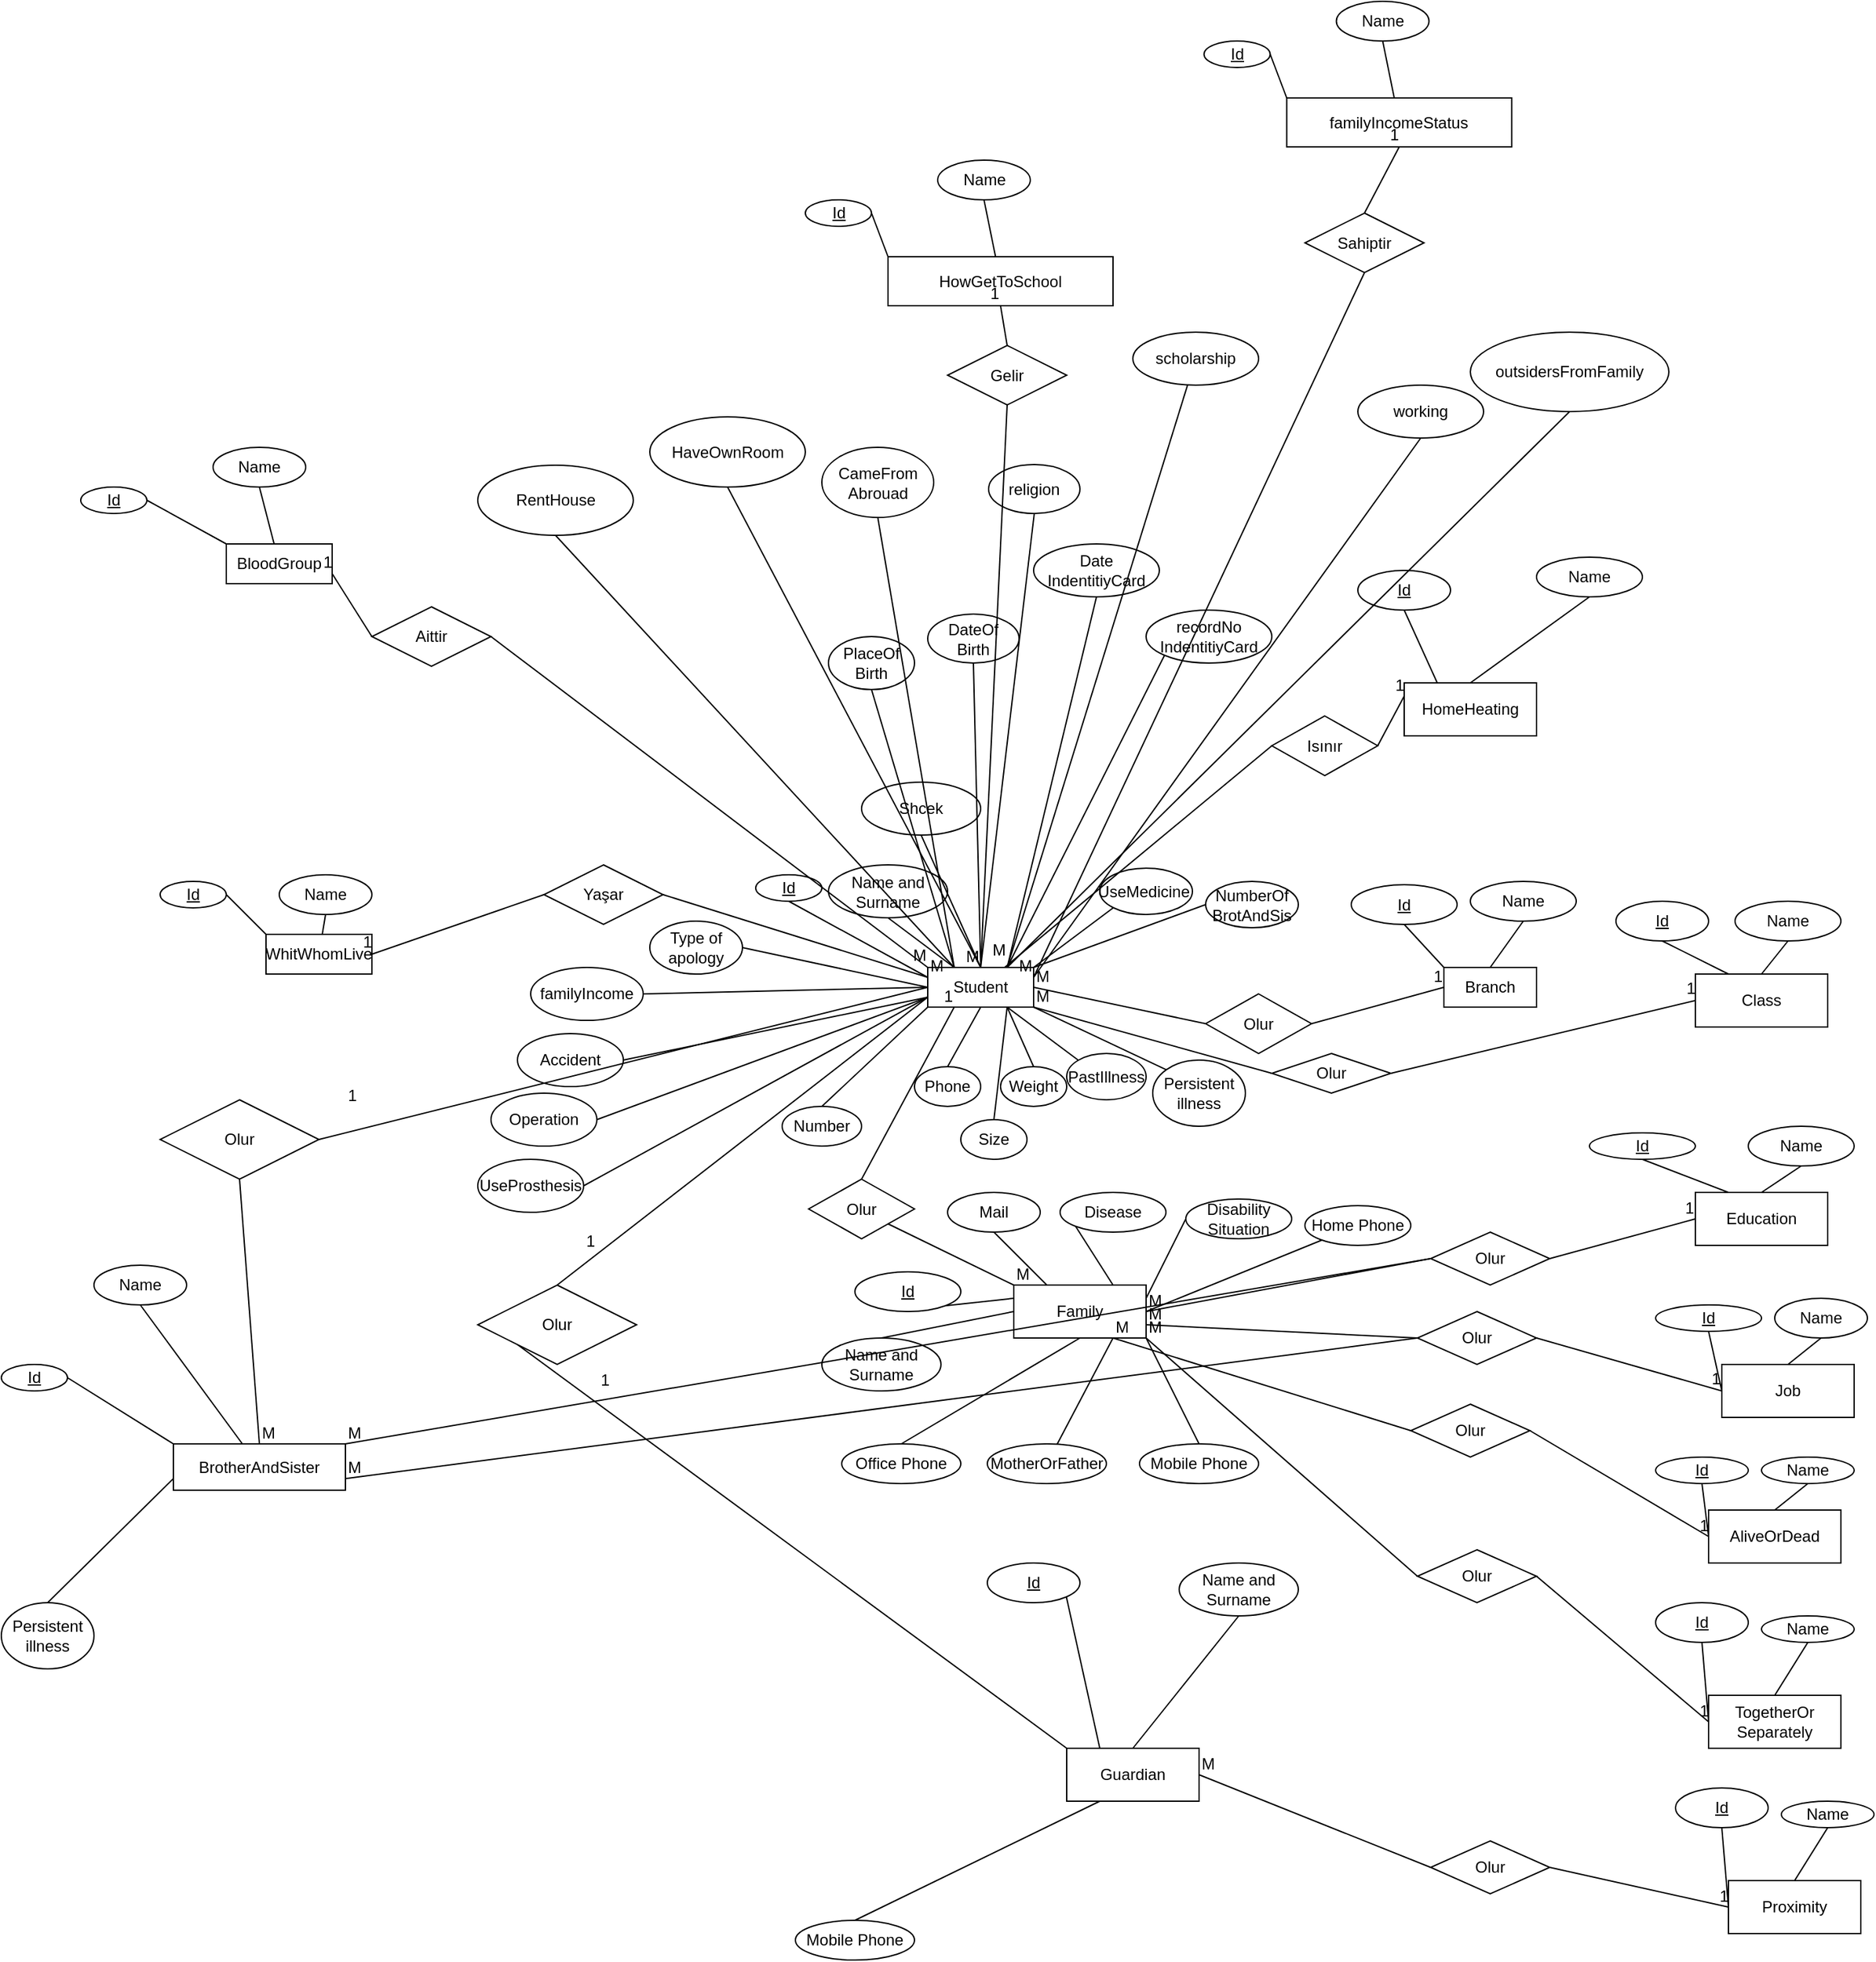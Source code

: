 <mxfile version="15.9.1" type="device"><diagram id="R2lEEEUBdFMjLlhIrx00" name="Page-1"><mxGraphModel dx="2123" dy="2525" grid="1" gridSize="10" guides="1" tooltips="1" connect="1" arrows="1" fold="1" page="1" pageScale="1" pageWidth="850" pageHeight="1100" math="0" shadow="0" extFonts="Permanent Marker^https://fonts.googleapis.com/css?family=Permanent+Marker"><root><mxCell id="0"/><mxCell id="1" parent="0"/><mxCell id="W1XN8fUEQwYYndHRIcRG-1" value="Student" style="whiteSpace=wrap;html=1;align=center;" parent="1" vertex="1"><mxGeometry x="120" y="80" width="80" height="30" as="geometry"/></mxCell><mxCell id="W1XN8fUEQwYYndHRIcRG-2" value="Id" style="ellipse;whiteSpace=wrap;html=1;align=center;fontStyle=4;" parent="1" vertex="1"><mxGeometry x="-10" y="10" width="50" height="20" as="geometry"/></mxCell><mxCell id="W1XN8fUEQwYYndHRIcRG-3" value="Name and Surname" style="ellipse;whiteSpace=wrap;html=1;align=center;" parent="1" vertex="1"><mxGeometry x="45" y="2.5" width="90" height="40" as="geometry"/></mxCell><mxCell id="W1XN8fUEQwYYndHRIcRG-4" value="Number" style="ellipse;whiteSpace=wrap;html=1;align=center;" parent="1" vertex="1"><mxGeometry x="10" y="185" width="60" height="30" as="geometry"/></mxCell><mxCell id="W1XN8fUEQwYYndHRIcRG-5" value="Phone" style="ellipse;whiteSpace=wrap;html=1;align=center;" parent="1" vertex="1"><mxGeometry x="110" y="155" width="50" height="30" as="geometry"/></mxCell><mxCell id="W1XN8fUEQwYYndHRIcRG-7" value="" style="endArrow=none;html=1;rounded=0;exitX=0.5;exitY=1;exitDx=0;exitDy=0;entryX=0;entryY=0.25;entryDx=0;entryDy=0;" parent="1" source="W1XN8fUEQwYYndHRIcRG-2" target="W1XN8fUEQwYYndHRIcRG-1" edge="1"><mxGeometry relative="1" as="geometry"><mxPoint x="340" y="90" as="sourcePoint"/><mxPoint x="500" y="90" as="targetPoint"/></mxGeometry></mxCell><mxCell id="W1XN8fUEQwYYndHRIcRG-9" value="" style="endArrow=none;html=1;rounded=0;exitX=0.5;exitY=0;exitDx=0;exitDy=0;entryX=0;entryY=1;entryDx=0;entryDy=0;" parent="1" source="W1XN8fUEQwYYndHRIcRG-4" target="W1XN8fUEQwYYndHRIcRG-1" edge="1"><mxGeometry relative="1" as="geometry"><mxPoint x="340" y="90" as="sourcePoint"/><mxPoint x="500" y="90" as="targetPoint"/></mxGeometry></mxCell><mxCell id="W1XN8fUEQwYYndHRIcRG-10" value="" style="endArrow=none;html=1;rounded=0;exitX=0.5;exitY=0;exitDx=0;exitDy=0;entryX=0.5;entryY=1;entryDx=0;entryDy=0;" parent="1" source="W1XN8fUEQwYYndHRIcRG-5" target="W1XN8fUEQwYYndHRIcRG-1" edge="1"><mxGeometry relative="1" as="geometry"><mxPoint x="340" y="90" as="sourcePoint"/><mxPoint x="190" y="130" as="targetPoint"/></mxGeometry></mxCell><mxCell id="W1XN8fUEQwYYndHRIcRG-11" value="Branch" style="whiteSpace=wrap;html=1;align=center;" parent="1" vertex="1"><mxGeometry x="510" y="80" width="70" height="30" as="geometry"/></mxCell><mxCell id="W1XN8fUEQwYYndHRIcRG-12" value="Id" style="ellipse;whiteSpace=wrap;html=1;align=center;fontStyle=4;" parent="1" vertex="1"><mxGeometry x="440" y="17.5" width="80" height="30" as="geometry"/></mxCell><mxCell id="W1XN8fUEQwYYndHRIcRG-13" value="Name" style="ellipse;whiteSpace=wrap;html=1;align=center;" parent="1" vertex="1"><mxGeometry x="530" y="15" width="80" height="30" as="geometry"/></mxCell><mxCell id="W1XN8fUEQwYYndHRIcRG-14" value="" style="endArrow=none;html=1;rounded=0;exitX=0.5;exitY=1;exitDx=0;exitDy=0;entryX=0;entryY=0;entryDx=0;entryDy=0;" parent="1" source="W1XN8fUEQwYYndHRIcRG-12" target="W1XN8fUEQwYYndHRIcRG-11" edge="1"><mxGeometry relative="1" as="geometry"><mxPoint x="340" y="200" as="sourcePoint"/><mxPoint x="500" y="200" as="targetPoint"/></mxGeometry></mxCell><mxCell id="W1XN8fUEQwYYndHRIcRG-15" value="" style="endArrow=none;html=1;rounded=0;exitX=0.5;exitY=0;exitDx=0;exitDy=0;entryX=0.5;entryY=1;entryDx=0;entryDy=0;" parent="1" source="W1XN8fUEQwYYndHRIcRG-11" target="W1XN8fUEQwYYndHRIcRG-13" edge="1"><mxGeometry relative="1" as="geometry"><mxPoint x="440" y="210" as="sourcePoint"/><mxPoint x="600" y="210" as="targetPoint"/></mxGeometry></mxCell><mxCell id="W1XN8fUEQwYYndHRIcRG-16" value="Class" style="whiteSpace=wrap;html=1;align=center;" parent="1" vertex="1"><mxGeometry x="700" y="85" width="100" height="40" as="geometry"/></mxCell><mxCell id="W1XN8fUEQwYYndHRIcRG-17" value="Name" style="ellipse;whiteSpace=wrap;html=1;align=center;" parent="1" vertex="1"><mxGeometry x="730" y="30" width="80" height="30" as="geometry"/></mxCell><mxCell id="W1XN8fUEQwYYndHRIcRG-18" value="" style="endArrow=none;html=1;rounded=0;exitX=0.5;exitY=1;exitDx=0;exitDy=0;entryX=0.25;entryY=0;entryDx=0;entryDy=0;" parent="1" source="W1XN8fUEQwYYndHRIcRG-20" target="W1XN8fUEQwYYndHRIcRG-16" edge="1"><mxGeometry relative="1" as="geometry"><mxPoint x="550" y="80" as="sourcePoint"/><mxPoint x="720" y="210" as="targetPoint"/></mxGeometry></mxCell><mxCell id="W1XN8fUEQwYYndHRIcRG-19" value="" style="endArrow=none;html=1;rounded=0;exitX=0.5;exitY=0;exitDx=0;exitDy=0;entryX=0.5;entryY=1;entryDx=0;entryDy=0;" parent="1" source="W1XN8fUEQwYYndHRIcRG-16" target="W1XN8fUEQwYYndHRIcRG-17" edge="1"><mxGeometry relative="1" as="geometry"><mxPoint x="660" y="220" as="sourcePoint"/><mxPoint x="820" y="220" as="targetPoint"/></mxGeometry></mxCell><mxCell id="W1XN8fUEQwYYndHRIcRG-20" value="Id" style="ellipse;whiteSpace=wrap;html=1;align=center;fontStyle=4;" parent="1" vertex="1"><mxGeometry x="640" y="30" width="70" height="30" as="geometry"/></mxCell><mxCell id="W1XN8fUEQwYYndHRIcRG-21" value="Olur" style="shape=rhombus;perimeter=rhombusPerimeter;whiteSpace=wrap;html=1;align=center;" parent="1" vertex="1"><mxGeometry x="380" y="145" width="90" height="30" as="geometry"/></mxCell><mxCell id="W1XN8fUEQwYYndHRIcRG-22" value="" style="endArrow=none;html=1;rounded=0;entryX=0;entryY=0.5;entryDx=0;entryDy=0;exitX=1;exitY=0.5;exitDx=0;exitDy=0;" parent="1" source="W1XN8fUEQwYYndHRIcRG-21" target="W1XN8fUEQwYYndHRIcRG-16" edge="1"><mxGeometry relative="1" as="geometry"><mxPoint x="340" y="200" as="sourcePoint"/><mxPoint x="500" y="200" as="targetPoint"/></mxGeometry></mxCell><mxCell id="W1XN8fUEQwYYndHRIcRG-23" value="1" style="resizable=0;html=1;align=right;verticalAlign=bottom;" parent="W1XN8fUEQwYYndHRIcRG-22" connectable="0" vertex="1"><mxGeometry x="1" relative="1" as="geometry"/></mxCell><mxCell id="W1XN8fUEQwYYndHRIcRG-24" value="" style="endArrow=none;html=1;rounded=0;exitX=1;exitY=1;exitDx=0;exitDy=0;entryX=0;entryY=0.5;entryDx=0;entryDy=0;" parent="1" source="W1XN8fUEQwYYndHRIcRG-1" target="W1XN8fUEQwYYndHRIcRG-21" edge="1"><mxGeometry relative="1" as="geometry"><mxPoint x="340" y="200" as="sourcePoint"/><mxPoint x="370" y="170" as="targetPoint"/></mxGeometry></mxCell><mxCell id="W1XN8fUEQwYYndHRIcRG-25" value="M" style="resizable=0;html=1;align=left;verticalAlign=bottom;" parent="W1XN8fUEQwYYndHRIcRG-24" connectable="0" vertex="1"><mxGeometry x="-1" relative="1" as="geometry"/></mxCell><mxCell id="W1XN8fUEQwYYndHRIcRG-28" value="Olur" style="shape=rhombus;perimeter=rhombusPerimeter;whiteSpace=wrap;html=1;align=center;" parent="1" vertex="1"><mxGeometry x="330" y="100" width="80" height="45" as="geometry"/></mxCell><mxCell id="W1XN8fUEQwYYndHRIcRG-31" value="" style="endArrow=none;html=1;rounded=0;exitX=1;exitY=0.5;exitDx=0;exitDy=0;entryX=0;entryY=0.5;entryDx=0;entryDy=0;" parent="1" source="W1XN8fUEQwYYndHRIcRG-28" target="W1XN8fUEQwYYndHRIcRG-11" edge="1"><mxGeometry relative="1" as="geometry"><mxPoint x="340" y="200" as="sourcePoint"/><mxPoint x="500" y="200" as="targetPoint"/></mxGeometry></mxCell><mxCell id="W1XN8fUEQwYYndHRIcRG-32" value="1" style="resizable=0;html=1;align=right;verticalAlign=bottom;" parent="W1XN8fUEQwYYndHRIcRG-31" connectable="0" vertex="1"><mxGeometry x="1" relative="1" as="geometry"/></mxCell><mxCell id="W1XN8fUEQwYYndHRIcRG-33" value="" style="endArrow=none;html=1;rounded=0;exitX=1;exitY=0.5;exitDx=0;exitDy=0;entryX=0;entryY=0.5;entryDx=0;entryDy=0;" parent="1" source="W1XN8fUEQwYYndHRIcRG-1" target="W1XN8fUEQwYYndHRIcRG-28" edge="1"><mxGeometry relative="1" as="geometry"><mxPoint x="340" y="200" as="sourcePoint"/><mxPoint x="500" y="200" as="targetPoint"/></mxGeometry></mxCell><mxCell id="W1XN8fUEQwYYndHRIcRG-34" value="M" style="resizable=0;html=1;align=left;verticalAlign=bottom;" parent="W1XN8fUEQwYYndHRIcRG-33" connectable="0" vertex="1"><mxGeometry x="-1" relative="1" as="geometry"/></mxCell><mxCell id="W1XN8fUEQwYYndHRIcRG-36" value="" style="endArrow=none;html=1;rounded=0;exitX=0.5;exitY=1;exitDx=0;exitDy=0;" parent="1" source="W1XN8fUEQwYYndHRIcRG-3" target="W1XN8fUEQwYYndHRIcRG-1" edge="1"><mxGeometry relative="1" as="geometry"><mxPoint x="340" y="200" as="sourcePoint"/><mxPoint x="140" y="70" as="targetPoint"/></mxGeometry></mxCell><mxCell id="W1XN8fUEQwYYndHRIcRG-37" value="Family" style="whiteSpace=wrap;html=1;align=center;" parent="1" vertex="1"><mxGeometry x="185" y="320" width="100" height="40" as="geometry"/></mxCell><mxCell id="W1XN8fUEQwYYndHRIcRG-38" value="Id" style="ellipse;whiteSpace=wrap;html=1;align=center;fontStyle=4;" parent="1" vertex="1"><mxGeometry x="65" y="310" width="80" height="30" as="geometry"/></mxCell><mxCell id="W1XN8fUEQwYYndHRIcRG-39" value="Name and Surname" style="ellipse;whiteSpace=wrap;html=1;align=center;" parent="1" vertex="1"><mxGeometry x="40" y="360" width="90" height="40" as="geometry"/></mxCell><mxCell id="W1XN8fUEQwYYndHRIcRG-40" value="" style="endArrow=none;html=1;rounded=0;exitX=1;exitY=1;exitDx=0;exitDy=0;entryX=0;entryY=0.25;entryDx=0;entryDy=0;" parent="1" source="W1XN8fUEQwYYndHRIcRG-38" target="W1XN8fUEQwYYndHRIcRG-37" edge="1"><mxGeometry relative="1" as="geometry"><mxPoint x="340" y="200" as="sourcePoint"/><mxPoint x="500" y="200" as="targetPoint"/></mxGeometry></mxCell><mxCell id="W1XN8fUEQwYYndHRIcRG-41" value="" style="endArrow=none;html=1;rounded=0;exitX=0.5;exitY=0;exitDx=0;exitDy=0;entryX=0;entryY=0.5;entryDx=0;entryDy=0;" parent="1" source="W1XN8fUEQwYYndHRIcRG-39" target="W1XN8fUEQwYYndHRIcRG-37" edge="1"><mxGeometry relative="1" as="geometry"><mxPoint x="340" y="200" as="sourcePoint"/><mxPoint x="500" y="200" as="targetPoint"/></mxGeometry></mxCell><mxCell id="W1XN8fUEQwYYndHRIcRG-42" value="Mail" style="ellipse;whiteSpace=wrap;html=1;align=center;" parent="1" vertex="1"><mxGeometry x="135" y="250" width="70" height="30" as="geometry"/></mxCell><mxCell id="W1XN8fUEQwYYndHRIcRG-43" value="Disease" style="ellipse;whiteSpace=wrap;html=1;align=center;" parent="1" vertex="1"><mxGeometry x="220" y="250" width="80" height="30" as="geometry"/></mxCell><mxCell id="W1XN8fUEQwYYndHRIcRG-45" value="Disability Situation" style="ellipse;whiteSpace=wrap;html=1;align=center;" parent="1" vertex="1"><mxGeometry x="315" y="255" width="80" height="30" as="geometry"/></mxCell><mxCell id="W1XN8fUEQwYYndHRIcRG-46" value="Home Phone" style="ellipse;whiteSpace=wrap;html=1;align=center;" parent="1" vertex="1"><mxGeometry x="405" y="260" width="80" height="30" as="geometry"/></mxCell><mxCell id="W1XN8fUEQwYYndHRIcRG-47" value="Mobile Phone" style="ellipse;whiteSpace=wrap;html=1;align=center;" parent="1" vertex="1"><mxGeometry x="280" y="440" width="90" height="30" as="geometry"/></mxCell><mxCell id="W1XN8fUEQwYYndHRIcRG-48" value="Office Phone" style="ellipse;whiteSpace=wrap;html=1;align=center;" parent="1" vertex="1"><mxGeometry x="55" y="440" width="90" height="30" as="geometry"/></mxCell><mxCell id="W1XN8fUEQwYYndHRIcRG-49" value="" style="endArrow=none;html=1;rounded=0;exitX=0.25;exitY=0;exitDx=0;exitDy=0;entryX=0.5;entryY=1;entryDx=0;entryDy=0;" parent="1" source="W1XN8fUEQwYYndHRIcRG-37" target="W1XN8fUEQwYYndHRIcRG-42" edge="1"><mxGeometry relative="1" as="geometry"><mxPoint x="340" y="290" as="sourcePoint"/><mxPoint x="500" y="290" as="targetPoint"/></mxGeometry></mxCell><mxCell id="W1XN8fUEQwYYndHRIcRG-50" value="" style="endArrow=none;html=1;rounded=0;exitX=0.75;exitY=0;exitDx=0;exitDy=0;entryX=0;entryY=1;entryDx=0;entryDy=0;" parent="1" source="W1XN8fUEQwYYndHRIcRG-37" target="W1XN8fUEQwYYndHRIcRG-43" edge="1"><mxGeometry relative="1" as="geometry"><mxPoint x="340" y="290" as="sourcePoint"/><mxPoint x="500" y="290" as="targetPoint"/></mxGeometry></mxCell><mxCell id="W1XN8fUEQwYYndHRIcRG-51" value="" style="endArrow=none;html=1;rounded=0;exitX=1;exitY=0.25;exitDx=0;exitDy=0;entryX=0;entryY=0.5;entryDx=0;entryDy=0;" parent="1" source="W1XN8fUEQwYYndHRIcRG-37" target="W1XN8fUEQwYYndHRIcRG-45" edge="1"><mxGeometry relative="1" as="geometry"><mxPoint x="340" y="290" as="sourcePoint"/><mxPoint x="500" y="290" as="targetPoint"/></mxGeometry></mxCell><mxCell id="W1XN8fUEQwYYndHRIcRG-52" value="" style="endArrow=none;html=1;rounded=0;exitX=1;exitY=0.5;exitDx=0;exitDy=0;" parent="1" source="W1XN8fUEQwYYndHRIcRG-37" target="W1XN8fUEQwYYndHRIcRG-46" edge="1"><mxGeometry relative="1" as="geometry"><mxPoint x="340" y="290" as="sourcePoint"/><mxPoint x="500" y="290" as="targetPoint"/></mxGeometry></mxCell><mxCell id="W1XN8fUEQwYYndHRIcRG-53" value="" style="endArrow=none;html=1;rounded=0;exitX=1;exitY=1;exitDx=0;exitDy=0;entryX=0.5;entryY=0;entryDx=0;entryDy=0;" parent="1" source="W1XN8fUEQwYYndHRIcRG-37" target="W1XN8fUEQwYYndHRIcRG-47" edge="1"><mxGeometry relative="1" as="geometry"><mxPoint x="340" y="290" as="sourcePoint"/><mxPoint x="500" y="290" as="targetPoint"/></mxGeometry></mxCell><mxCell id="W1XN8fUEQwYYndHRIcRG-54" value="" style="endArrow=none;html=1;rounded=0;exitX=0.5;exitY=1;exitDx=0;exitDy=0;entryX=0.5;entryY=0;entryDx=0;entryDy=0;" parent="1" source="W1XN8fUEQwYYndHRIcRG-37" target="W1XN8fUEQwYYndHRIcRG-48" edge="1"><mxGeometry relative="1" as="geometry"><mxPoint x="340" y="290" as="sourcePoint"/><mxPoint x="500" y="290" as="targetPoint"/></mxGeometry></mxCell><mxCell id="W1XN8fUEQwYYndHRIcRG-72" value="" style="endArrow=none;html=1;rounded=0;exitX=0.5;exitY=0;exitDx=0;exitDy=0;entryX=0.5;entryY=1;entryDx=0;entryDy=0;" parent="1" source="W1XN8fUEQwYYndHRIcRG-76" target="W1XN8fUEQwYYndHRIcRG-75" edge="1"><mxGeometry relative="1" as="geometry"><mxPoint x="670" y="400" as="sourcePoint"/><mxPoint x="830" y="400" as="targetPoint"/></mxGeometry></mxCell><mxCell id="W1XN8fUEQwYYndHRIcRG-73" value="Id" style="ellipse;whiteSpace=wrap;html=1;align=center;fontStyle=4;" parent="1" vertex="1"><mxGeometry x="620" y="205" width="80" height="20" as="geometry"/></mxCell><mxCell id="W1XN8fUEQwYYndHRIcRG-74" value="" style="endArrow=none;html=1;rounded=0;exitX=0.5;exitY=1;exitDx=0;exitDy=0;entryX=0.25;entryY=0;entryDx=0;entryDy=0;" parent="1" source="W1XN8fUEQwYYndHRIcRG-73" target="W1XN8fUEQwYYndHRIcRG-76" edge="1"><mxGeometry relative="1" as="geometry"><mxPoint x="560" y="260" as="sourcePoint"/><mxPoint x="730" y="390" as="targetPoint"/></mxGeometry></mxCell><mxCell id="W1XN8fUEQwYYndHRIcRG-75" value="Name" style="ellipse;whiteSpace=wrap;html=1;align=center;" parent="1" vertex="1"><mxGeometry x="740" y="200" width="80" height="30" as="geometry"/></mxCell><mxCell id="W1XN8fUEQwYYndHRIcRG-76" value="Education" style="whiteSpace=wrap;html=1;align=center;" parent="1" vertex="1"><mxGeometry x="700" y="250" width="100" height="40" as="geometry"/></mxCell><mxCell id="W1XN8fUEQwYYndHRIcRG-77" value="" style="endArrow=none;html=1;rounded=0;exitX=0.5;exitY=0;exitDx=0;exitDy=0;entryX=0.5;entryY=1;entryDx=0;entryDy=0;" parent="1" source="W1XN8fUEQwYYndHRIcRG-81" target="W1XN8fUEQwYYndHRIcRG-80" edge="1"><mxGeometry relative="1" as="geometry"><mxPoint x="690" y="530" as="sourcePoint"/><mxPoint x="850" y="530" as="targetPoint"/></mxGeometry></mxCell><mxCell id="W1XN8fUEQwYYndHRIcRG-78" value="Id" style="ellipse;whiteSpace=wrap;html=1;align=center;fontStyle=4;" parent="1" vertex="1"><mxGeometry x="670" y="335" width="80" height="20" as="geometry"/></mxCell><mxCell id="W1XN8fUEQwYYndHRIcRG-79" value="" style="endArrow=none;html=1;rounded=0;exitX=0.5;exitY=1;exitDx=0;exitDy=0;entryX=0;entryY=0.5;entryDx=0;entryDy=0;" parent="1" source="W1XN8fUEQwYYndHRIcRG-78" target="W1XN8fUEQwYYndHRIcRG-81" edge="1"><mxGeometry relative="1" as="geometry"><mxPoint x="580" y="390" as="sourcePoint"/><mxPoint x="750" y="520" as="targetPoint"/></mxGeometry></mxCell><mxCell id="W1XN8fUEQwYYndHRIcRG-80" value="Name" style="ellipse;whiteSpace=wrap;html=1;align=center;" parent="1" vertex="1"><mxGeometry x="760" y="330" width="70" height="30" as="geometry"/></mxCell><mxCell id="W1XN8fUEQwYYndHRIcRG-81" value="Job" style="whiteSpace=wrap;html=1;align=center;" parent="1" vertex="1"><mxGeometry x="720" y="380" width="100" height="40" as="geometry"/></mxCell><mxCell id="W1XN8fUEQwYYndHRIcRG-82" value="Olur" style="shape=rhombus;perimeter=rhombusPerimeter;whiteSpace=wrap;html=1;align=center;" parent="1" vertex="1"><mxGeometry x="500" y="280" width="90" height="40" as="geometry"/></mxCell><mxCell id="W1XN8fUEQwYYndHRIcRG-83" value="" style="endArrow=none;html=1;rounded=0;entryX=0;entryY=0.5;entryDx=0;entryDy=0;exitX=1;exitY=0.5;exitDx=0;exitDy=0;" parent="1" source="W1XN8fUEQwYYndHRIcRG-82" target="W1XN8fUEQwYYndHRIcRG-76" edge="1"><mxGeometry relative="1" as="geometry"><mxPoint x="500" y="190" as="sourcePoint"/><mxPoint x="700" y="140" as="targetPoint"/></mxGeometry></mxCell><mxCell id="W1XN8fUEQwYYndHRIcRG-84" value="1" style="resizable=0;html=1;align=right;verticalAlign=bottom;" parent="W1XN8fUEQwYYndHRIcRG-83" connectable="0" vertex="1"><mxGeometry x="1" relative="1" as="geometry"/></mxCell><mxCell id="W1XN8fUEQwYYndHRIcRG-85" value="" style="endArrow=none;html=1;rounded=0;exitX=1;exitY=0.5;exitDx=0;exitDy=0;entryX=0;entryY=0.5;entryDx=0;entryDy=0;" parent="1" source="W1XN8fUEQwYYndHRIcRG-37" target="W1XN8fUEQwYYndHRIcRG-82" edge="1"><mxGeometry relative="1" as="geometry"><mxPoint x="250" y="130" as="sourcePoint"/><mxPoint x="380" y="190" as="targetPoint"/></mxGeometry></mxCell><mxCell id="W1XN8fUEQwYYndHRIcRG-86" value="M" style="resizable=0;html=1;align=left;verticalAlign=bottom;" parent="W1XN8fUEQwYYndHRIcRG-85" connectable="0" vertex="1"><mxGeometry x="-1" relative="1" as="geometry"/></mxCell><mxCell id="W1XN8fUEQwYYndHRIcRG-87" value="Olur" style="shape=rhombus;perimeter=rhombusPerimeter;whiteSpace=wrap;html=1;align=center;" parent="1" vertex="1"><mxGeometry x="490" y="340" width="90" height="40" as="geometry"/></mxCell><mxCell id="W1XN8fUEQwYYndHRIcRG-88" value="" style="endArrow=none;html=1;rounded=0;entryX=0;entryY=0.5;entryDx=0;entryDy=0;exitX=1;exitY=0.5;exitDx=0;exitDy=0;" parent="1" source="W1XN8fUEQwYYndHRIcRG-87" target="W1XN8fUEQwYYndHRIcRG-81" edge="1"><mxGeometry relative="1" as="geometry"><mxPoint x="590" y="300" as="sourcePoint"/><mxPoint x="710" y="280" as="targetPoint"/></mxGeometry></mxCell><mxCell id="W1XN8fUEQwYYndHRIcRG-89" value="1" style="resizable=0;html=1;align=right;verticalAlign=bottom;" parent="W1XN8fUEQwYYndHRIcRG-88" connectable="0" vertex="1"><mxGeometry x="1" relative="1" as="geometry"/></mxCell><mxCell id="W1XN8fUEQwYYndHRIcRG-90" value="" style="endArrow=none;html=1;rounded=0;exitX=1;exitY=0.75;exitDx=0;exitDy=0;entryX=0;entryY=0.5;entryDx=0;entryDy=0;" parent="1" source="W1XN8fUEQwYYndHRIcRG-37" target="W1XN8fUEQwYYndHRIcRG-87" edge="1"><mxGeometry relative="1" as="geometry"><mxPoint x="230" y="310" as="sourcePoint"/><mxPoint x="500" y="300" as="targetPoint"/></mxGeometry></mxCell><mxCell id="W1XN8fUEQwYYndHRIcRG-91" value="M" style="resizable=0;html=1;align=left;verticalAlign=bottom;" parent="W1XN8fUEQwYYndHRIcRG-90" connectable="0" vertex="1"><mxGeometry x="-1" relative="1" as="geometry"/></mxCell><mxCell id="W1XN8fUEQwYYndHRIcRG-92" value="" style="endArrow=none;html=1;rounded=0;exitX=0.5;exitY=0;exitDx=0;exitDy=0;entryX=0.5;entryY=1;entryDx=0;entryDy=0;" parent="1" source="W1XN8fUEQwYYndHRIcRG-95" target="W1XN8fUEQwYYndHRIcRG-96" edge="1"><mxGeometry relative="1" as="geometry"><mxPoint x="680" y="640" as="sourcePoint"/><mxPoint x="840" y="640" as="targetPoint"/></mxGeometry></mxCell><mxCell id="W1XN8fUEQwYYndHRIcRG-93" value="Id" style="ellipse;whiteSpace=wrap;html=1;align=center;fontStyle=4;" parent="1" vertex="1"><mxGeometry x="670" y="450" width="70" height="20" as="geometry"/></mxCell><mxCell id="W1XN8fUEQwYYndHRIcRG-94" value="" style="endArrow=none;html=1;rounded=0;exitX=0.5;exitY=1;exitDx=0;exitDy=0;entryX=0;entryY=0.5;entryDx=0;entryDy=0;" parent="1" source="W1XN8fUEQwYYndHRIcRG-93" target="W1XN8fUEQwYYndHRIcRG-95" edge="1"><mxGeometry relative="1" as="geometry"><mxPoint x="570" y="500" as="sourcePoint"/><mxPoint x="740" y="630" as="targetPoint"/></mxGeometry></mxCell><mxCell id="W1XN8fUEQwYYndHRIcRG-95" value="AliveOrDead" style="whiteSpace=wrap;html=1;align=center;" parent="1" vertex="1"><mxGeometry x="710" y="490" width="100" height="40" as="geometry"/></mxCell><mxCell id="W1XN8fUEQwYYndHRIcRG-96" value="Name" style="ellipse;whiteSpace=wrap;html=1;align=center;" parent="1" vertex="1"><mxGeometry x="750" y="450" width="70" height="20" as="geometry"/></mxCell><mxCell id="W1XN8fUEQwYYndHRIcRG-97" value="Olur" style="shape=rhombus;perimeter=rhombusPerimeter;whiteSpace=wrap;html=1;align=center;" parent="1" vertex="1"><mxGeometry x="485" y="410" width="90" height="40" as="geometry"/></mxCell><mxCell id="W1XN8fUEQwYYndHRIcRG-98" value="" style="endArrow=none;html=1;rounded=0;entryX=0;entryY=0.5;entryDx=0;entryDy=0;exitX=1;exitY=0.5;exitDx=0;exitDy=0;" parent="1" source="W1XN8fUEQwYYndHRIcRG-97" target="W1XN8fUEQwYYndHRIcRG-95" edge="1"><mxGeometry relative="1" as="geometry"><mxPoint x="610" y="370" as="sourcePoint"/><mxPoint x="730" y="410" as="targetPoint"/></mxGeometry></mxCell><mxCell id="W1XN8fUEQwYYndHRIcRG-99" value="1" style="resizable=0;html=1;align=right;verticalAlign=bottom;" parent="W1XN8fUEQwYYndHRIcRG-98" connectable="0" vertex="1"><mxGeometry x="1" relative="1" as="geometry"/></mxCell><mxCell id="W1XN8fUEQwYYndHRIcRG-100" value="" style="endArrow=none;html=1;rounded=0;entryX=0;entryY=0.5;entryDx=0;entryDy=0;exitX=0.75;exitY=1;exitDx=0;exitDy=0;" parent="1" source="W1XN8fUEQwYYndHRIcRG-37" target="W1XN8fUEQwYYndHRIcRG-97" edge="1"><mxGeometry relative="1" as="geometry"><mxPoint x="500" y="550" as="sourcePoint"/><mxPoint x="520" y="370" as="targetPoint"/></mxGeometry></mxCell><mxCell id="W1XN8fUEQwYYndHRIcRG-101" value="M" style="resizable=0;html=1;align=left;verticalAlign=bottom;" parent="W1XN8fUEQwYYndHRIcRG-100" connectable="0" vertex="1"><mxGeometry x="-1" relative="1" as="geometry"/></mxCell><mxCell id="W1XN8fUEQwYYndHRIcRG-102" value="" style="endArrow=none;html=1;rounded=0;exitX=0.5;exitY=0;exitDx=0;exitDy=0;entryX=0.5;entryY=1;entryDx=0;entryDy=0;" parent="1" source="W1XN8fUEQwYYndHRIcRG-104" target="W1XN8fUEQwYYndHRIcRG-105" edge="1"><mxGeometry relative="1" as="geometry"><mxPoint x="680" y="780" as="sourcePoint"/><mxPoint x="840" y="780" as="targetPoint"/></mxGeometry></mxCell><mxCell id="W1XN8fUEQwYYndHRIcRG-103" value="" style="endArrow=none;html=1;rounded=0;exitX=0.5;exitY=1;exitDx=0;exitDy=0;entryX=0;entryY=0.5;entryDx=0;entryDy=0;" parent="1" source="W1XN8fUEQwYYndHRIcRG-106" target="W1XN8fUEQwYYndHRIcRG-104" edge="1"><mxGeometry relative="1" as="geometry"><mxPoint x="570" y="640" as="sourcePoint"/><mxPoint x="740" y="770" as="targetPoint"/></mxGeometry></mxCell><mxCell id="W1XN8fUEQwYYndHRIcRG-104" value="TogetherOr&lt;br&gt;Separately" style="whiteSpace=wrap;html=1;align=center;" parent="1" vertex="1"><mxGeometry x="710" y="630" width="100" height="40" as="geometry"/></mxCell><mxCell id="W1XN8fUEQwYYndHRIcRG-105" value="Name" style="ellipse;whiteSpace=wrap;html=1;align=center;" parent="1" vertex="1"><mxGeometry x="750" y="570" width="70" height="20" as="geometry"/></mxCell><mxCell id="W1XN8fUEQwYYndHRIcRG-106" value="Id" style="ellipse;whiteSpace=wrap;html=1;align=center;fontStyle=4;" parent="1" vertex="1"><mxGeometry x="670" y="560" width="70" height="30" as="geometry"/></mxCell><mxCell id="W1XN8fUEQwYYndHRIcRG-107" value="Olur" style="shape=rhombus;perimeter=rhombusPerimeter;whiteSpace=wrap;html=1;align=center;" parent="1" vertex="1"><mxGeometry x="490" y="520" width="90" height="40" as="geometry"/></mxCell><mxCell id="W1XN8fUEQwYYndHRIcRG-108" value="" style="endArrow=none;html=1;rounded=0;entryX=0;entryY=0.5;entryDx=0;entryDy=0;exitX=1;exitY=0.5;exitDx=0;exitDy=0;" parent="1" source="W1XN8fUEQwYYndHRIcRG-107" target="W1XN8fUEQwYYndHRIcRG-104" edge="1"><mxGeometry relative="1" as="geometry"><mxPoint x="575" y="470" as="sourcePoint"/><mxPoint x="720" y="520" as="targetPoint"/></mxGeometry></mxCell><mxCell id="W1XN8fUEQwYYndHRIcRG-109" value="1" style="resizable=0;html=1;align=right;verticalAlign=bottom;" parent="W1XN8fUEQwYYndHRIcRG-108" connectable="0" vertex="1"><mxGeometry x="1" relative="1" as="geometry"/></mxCell><mxCell id="W1XN8fUEQwYYndHRIcRG-110" value="" style="endArrow=none;html=1;rounded=0;entryX=0;entryY=0.5;entryDx=0;entryDy=0;exitX=1;exitY=1;exitDx=0;exitDy=0;" parent="1" source="W1XN8fUEQwYYndHRIcRG-37" target="W1XN8fUEQwYYndHRIcRG-107" edge="1"><mxGeometry relative="1" as="geometry"><mxPoint x="205" y="330" as="sourcePoint"/><mxPoint x="485" y="470" as="targetPoint"/></mxGeometry></mxCell><mxCell id="W1XN8fUEQwYYndHRIcRG-111" value="M" style="resizable=0;html=1;align=left;verticalAlign=bottom;" parent="W1XN8fUEQwYYndHRIcRG-110" connectable="0" vertex="1"><mxGeometry x="-1" relative="1" as="geometry"/></mxCell><mxCell id="W1XN8fUEQwYYndHRIcRG-135" value="Guardian" style="whiteSpace=wrap;html=1;align=center;" parent="1" vertex="1"><mxGeometry x="225" y="670" width="100" height="40" as="geometry"/></mxCell><mxCell id="W1XN8fUEQwYYndHRIcRG-136" value="Id" style="ellipse;whiteSpace=wrap;html=1;align=center;fontStyle=4;" parent="1" vertex="1"><mxGeometry x="165" y="530" width="70" height="30" as="geometry"/></mxCell><mxCell id="W1XN8fUEQwYYndHRIcRG-137" value="" style="endArrow=none;html=1;rounded=0;exitX=1;exitY=1;exitDx=0;exitDy=0;entryX=0.25;entryY=0;entryDx=0;entryDy=0;" parent="1" source="W1XN8fUEQwYYndHRIcRG-136" target="W1XN8fUEQwYYndHRIcRG-135" edge="1"><mxGeometry relative="1" as="geometry"><mxPoint x="340" y="690" as="sourcePoint"/><mxPoint x="500" y="690" as="targetPoint"/></mxGeometry></mxCell><mxCell id="W1XN8fUEQwYYndHRIcRG-139" value="Name and Surname" style="ellipse;whiteSpace=wrap;html=1;align=center;" parent="1" vertex="1"><mxGeometry x="310" y="530" width="90" height="40" as="geometry"/></mxCell><mxCell id="W1XN8fUEQwYYndHRIcRG-140" value="" style="endArrow=none;html=1;rounded=0;exitX=0.5;exitY=1;exitDx=0;exitDy=0;entryX=0.5;entryY=0;entryDx=0;entryDy=0;" parent="1" source="W1XN8fUEQwYYndHRIcRG-139" target="W1XN8fUEQwYYndHRIcRG-135" edge="1"><mxGeometry relative="1" as="geometry"><mxPoint x="340" y="690" as="sourcePoint"/><mxPoint x="500" y="690" as="targetPoint"/></mxGeometry></mxCell><mxCell id="W1XN8fUEQwYYndHRIcRG-141" value="Mobile Phone" style="ellipse;whiteSpace=wrap;html=1;align=center;" parent="1" vertex="1"><mxGeometry x="20" y="800" width="90" height="30" as="geometry"/></mxCell><mxCell id="W1XN8fUEQwYYndHRIcRG-142" value="" style="endArrow=none;html=1;rounded=0;exitX=0.5;exitY=0;exitDx=0;exitDy=0;entryX=0.25;entryY=1;entryDx=0;entryDy=0;" parent="1" source="W1XN8fUEQwYYndHRIcRG-141" target="W1XN8fUEQwYYndHRIcRG-135" edge="1"><mxGeometry relative="1" as="geometry"><mxPoint x="340" y="690" as="sourcePoint"/><mxPoint x="500" y="690" as="targetPoint"/></mxGeometry></mxCell><mxCell id="W1XN8fUEQwYYndHRIcRG-143" value="Proximity" style="whiteSpace=wrap;html=1;align=center;" parent="1" vertex="1"><mxGeometry x="725" y="770" width="100" height="40" as="geometry"/></mxCell><mxCell id="W1XN8fUEQwYYndHRIcRG-144" value="Id" style="ellipse;whiteSpace=wrap;html=1;align=center;fontStyle=4;" parent="1" vertex="1"><mxGeometry x="685" y="700" width="70" height="30" as="geometry"/></mxCell><mxCell id="W1XN8fUEQwYYndHRIcRG-145" value="Name" style="ellipse;whiteSpace=wrap;html=1;align=center;" parent="1" vertex="1"><mxGeometry x="765" y="710" width="70" height="20" as="geometry"/></mxCell><mxCell id="W1XN8fUEQwYYndHRIcRG-146" value="" style="endArrow=none;html=1;rounded=0;exitX=0.5;exitY=0;exitDx=0;exitDy=0;entryX=0.5;entryY=1;entryDx=0;entryDy=0;" parent="1" source="W1XN8fUEQwYYndHRIcRG-143" target="W1XN8fUEQwYYndHRIcRG-145" edge="1"><mxGeometry relative="1" as="geometry"><mxPoint x="695" y="920" as="sourcePoint"/><mxPoint x="855" y="920" as="targetPoint"/></mxGeometry></mxCell><mxCell id="W1XN8fUEQwYYndHRIcRG-147" value="" style="endArrow=none;html=1;rounded=0;exitX=0.5;exitY=1;exitDx=0;exitDy=0;entryX=0;entryY=0.5;entryDx=0;entryDy=0;" parent="1" source="W1XN8fUEQwYYndHRIcRG-144" target="W1XN8fUEQwYYndHRIcRG-143" edge="1"><mxGeometry relative="1" as="geometry"><mxPoint x="585" y="780" as="sourcePoint"/><mxPoint x="755" y="910" as="targetPoint"/></mxGeometry></mxCell><mxCell id="W1XN8fUEQwYYndHRIcRG-148" value="Olur" style="shape=rhombus;perimeter=rhombusPerimeter;whiteSpace=wrap;html=1;align=center;" parent="1" vertex="1"><mxGeometry x="500" y="740" width="90" height="40" as="geometry"/></mxCell><mxCell id="W1XN8fUEQwYYndHRIcRG-149" value="" style="endArrow=none;html=1;rounded=0;entryX=0;entryY=0.5;entryDx=0;entryDy=0;exitX=1;exitY=0.5;exitDx=0;exitDy=0;" parent="1" source="W1XN8fUEQwYYndHRIcRG-148" target="W1XN8fUEQwYYndHRIcRG-143" edge="1"><mxGeometry relative="1" as="geometry"><mxPoint x="575" y="640" as="sourcePoint"/><mxPoint x="720" y="670" as="targetPoint"/></mxGeometry></mxCell><mxCell id="W1XN8fUEQwYYndHRIcRG-150" value="1" style="resizable=0;html=1;align=right;verticalAlign=bottom;" parent="W1XN8fUEQwYYndHRIcRG-149" connectable="0" vertex="1"><mxGeometry x="1" relative="1" as="geometry"/></mxCell><mxCell id="W1XN8fUEQwYYndHRIcRG-151" value="" style="endArrow=none;html=1;rounded=0;entryX=0;entryY=0.5;entryDx=0;entryDy=0;exitX=1;exitY=0.5;exitDx=0;exitDy=0;" parent="1" source="W1XN8fUEQwYYndHRIcRG-135" target="W1XN8fUEQwYYndHRIcRG-148" edge="1"><mxGeometry relative="1" as="geometry"><mxPoint x="240" y="550" as="sourcePoint"/><mxPoint x="485" y="640" as="targetPoint"/></mxGeometry></mxCell><mxCell id="W1XN8fUEQwYYndHRIcRG-152" value="M" style="resizable=0;html=1;align=left;verticalAlign=bottom;" parent="W1XN8fUEQwYYndHRIcRG-151" connectable="0" vertex="1"><mxGeometry x="-1" relative="1" as="geometry"/></mxCell><mxCell id="W1XN8fUEQwYYndHRIcRG-170" value="" style="endArrow=none;html=1;rounded=0;entryX=0;entryY=0;entryDx=0;entryDy=0;exitX=0;exitY=1;exitDx=0;exitDy=0;" parent="1" source="W1XN8fUEQwYYndHRIcRG-176" target="W1XN8fUEQwYYndHRIcRG-135" edge="1"><mxGeometry relative="1" as="geometry"><mxPoint x="-210" y="420" as="sourcePoint"/><mxPoint x="150" y="117.5" as="targetPoint"/></mxGeometry></mxCell><mxCell id="W1XN8fUEQwYYndHRIcRG-176" value="Olur" style="shape=rhombus;perimeter=rhombusPerimeter;whiteSpace=wrap;html=1;align=center;" parent="1" vertex="1"><mxGeometry x="-220" y="320" width="120" height="60" as="geometry"/></mxCell><mxCell id="W1XN8fUEQwYYndHRIcRG-177" value="" style="endArrow=none;html=1;rounded=0;exitX=0.5;exitY=0;exitDx=0;exitDy=0;entryX=0;entryY=0.75;entryDx=0;entryDy=0;" parent="1" source="W1XN8fUEQwYYndHRIcRG-176" target="W1XN8fUEQwYYndHRIcRG-1" edge="1"><mxGeometry relative="1" as="geometry"><mxPoint x="-80" y="255" as="sourcePoint"/><mxPoint x="100" y="110" as="targetPoint"/></mxGeometry></mxCell><mxCell id="W1XN8fUEQwYYndHRIcRG-178" value="1" style="resizable=0;html=1;align=left;verticalAlign=bottom;" parent="W1XN8fUEQwYYndHRIcRG-177" connectable="0" vertex="1"><mxGeometry x="-1" relative="1" as="geometry"><mxPoint x="20" y="-25" as="offset"/></mxGeometry></mxCell><mxCell id="W1XN8fUEQwYYndHRIcRG-179" value="1" style="resizable=0;html=1;align=left;verticalAlign=bottom;" parent="1" connectable="0" vertex="1"><mxGeometry x="-100" y="360" as="geometry"><mxPoint x="-29" y="40" as="offset"/></mxGeometry></mxCell><mxCell id="k71S7zk7mujN8uxLG_rV-1" value="WhitWhomLive" style="whiteSpace=wrap;html=1;align=center;" parent="1" vertex="1"><mxGeometry x="-380" y="55" width="80" height="30" as="geometry"/></mxCell><mxCell id="k71S7zk7mujN8uxLG_rV-2" value="Id" style="ellipse;whiteSpace=wrap;html=1;align=center;fontStyle=4;" parent="1" vertex="1"><mxGeometry x="-460" y="15" width="50" height="20" as="geometry"/></mxCell><mxCell id="k71S7zk7mujN8uxLG_rV-4" value="Name" style="ellipse;whiteSpace=wrap;html=1;align=center;" parent="1" vertex="1"><mxGeometry x="-370" y="10" width="70" height="30" as="geometry"/></mxCell><mxCell id="k71S7zk7mujN8uxLG_rV-5" value="Yaşar" style="shape=rhombus;perimeter=rhombusPerimeter;whiteSpace=wrap;html=1;align=center;" parent="1" vertex="1"><mxGeometry x="-170" y="2.5" width="90" height="45" as="geometry"/></mxCell><mxCell id="k71S7zk7mujN8uxLG_rV-6" value="" style="endArrow=none;html=1;rounded=0;exitX=0;exitY=0.5;exitDx=0;exitDy=0;entryX=1;entryY=0.5;entryDx=0;entryDy=0;" parent="1" source="k71S7zk7mujN8uxLG_rV-5" target="k71S7zk7mujN8uxLG_rV-1" edge="1"><mxGeometry relative="1" as="geometry"><mxPoint x="-300" y="145" as="sourcePoint"/><mxPoint x="-220" y="137.5" as="targetPoint"/></mxGeometry></mxCell><mxCell id="k71S7zk7mujN8uxLG_rV-7" value="1" style="resizable=0;html=1;align=right;verticalAlign=bottom;" parent="k71S7zk7mujN8uxLG_rV-6" connectable="0" vertex="1"><mxGeometry x="1" relative="1" as="geometry"/></mxCell><mxCell id="kvbCxPLaxBGiNgWAX_bu-16" value="" style="endArrow=none;html=1;rounded=0;entryX=0.5;entryY=1;entryDx=0;entryDy=0;" edge="1" source="kvbCxPLaxBGiNgWAX_bu-13" target="kvbCxPLaxBGiNgWAX_bu-15" parent="k71S7zk7mujN8uxLG_rV-6"><mxGeometry width="50" height="50" relative="1" as="geometry"><mxPoint x="-80" y="-95" as="sourcePoint"/><mxPoint x="-30" y="-145" as="targetPoint"/></mxGeometry></mxCell><mxCell id="kvbCxPLaxBGiNgWAX_bu-35" value="" style="endArrow=none;html=1;rounded=0;entryX=0.5;entryY=1;entryDx=0;entryDy=0;" edge="1" source="kvbCxPLaxBGiNgWAX_bu-36" target="kvbCxPLaxBGiNgWAX_bu-38" parent="k71S7zk7mujN8uxLG_rV-6"><mxGeometry width="50" height="50" relative="1" as="geometry"><mxPoint x="467.5" y="-312" as="sourcePoint"/><mxPoint x="517.5" y="-362" as="targetPoint"/></mxGeometry></mxCell><mxCell id="kvbCxPLaxBGiNgWAX_bu-54" value="" style="endArrow=none;html=1;rounded=0;entryX=0.5;entryY=1;entryDx=0;entryDy=0;" edge="1" source="kvbCxPLaxBGiNgWAX_bu-55" target="kvbCxPLaxBGiNgWAX_bu-57" parent="k71S7zk7mujN8uxLG_rV-6"><mxGeometry width="50" height="50" relative="1" as="geometry"><mxPoint x="768.75" y="-432" as="sourcePoint"/><mxPoint x="818.75" y="-482" as="targetPoint"/></mxGeometry></mxCell><mxCell id="kvbCxPLaxBGiNgWAX_bu-67" value="" style="endArrow=none;html=1;rounded=0;entryX=0.5;entryY=1;entryDx=0;entryDy=0;" edge="1" source="kvbCxPLaxBGiNgWAX_bu-64" target="kvbCxPLaxBGiNgWAX_bu-66" parent="k71S7zk7mujN8uxLG_rV-6"><mxGeometry width="50" height="50" relative="1" as="geometry"><mxPoint x="-180.61" y="410" as="sourcePoint"/><mxPoint x="-130.61" y="360" as="targetPoint"/></mxGeometry></mxCell><mxCell id="k71S7zk7mujN8uxLG_rV-8" value="" style="endArrow=none;html=1;rounded=0;entryX=1;entryY=0.5;entryDx=0;entryDy=0;exitX=0;exitY=0.25;exitDx=0;exitDy=0;" parent="1" source="W1XN8fUEQwYYndHRIcRG-1" target="k71S7zk7mujN8uxLG_rV-5" edge="1"><mxGeometry relative="1" as="geometry"><mxPoint x="70" y="90" as="sourcePoint"/><mxPoint x="80" y="98.75" as="targetPoint"/></mxGeometry></mxCell><mxCell id="k71S7zk7mujN8uxLG_rV-9" value="M" style="resizable=0;html=1;align=left;verticalAlign=bottom;" parent="k71S7zk7mujN8uxLG_rV-8" connectable="0" vertex="1"><mxGeometry x="-1" relative="1" as="geometry"/></mxCell><mxCell id="k71S7zk7mujN8uxLG_rV-10" value="" style="endArrow=none;html=1;rounded=0;entryX=0.5;entryY=1;entryDx=0;entryDy=0;" parent="1" source="k71S7zk7mujN8uxLG_rV-1" target="k71S7zk7mujN8uxLG_rV-4" edge="1"><mxGeometry width="50" height="50" relative="1" as="geometry"><mxPoint x="-110" y="230" as="sourcePoint"/><mxPoint x="-60" y="180" as="targetPoint"/></mxGeometry></mxCell><mxCell id="k71S7zk7mujN8uxLG_rV-11" value="" style="endArrow=none;html=1;rounded=0;entryX=1;entryY=0.5;entryDx=0;entryDy=0;exitX=0;exitY=0;exitDx=0;exitDy=0;" parent="1" source="k71S7zk7mujN8uxLG_rV-1" target="k71S7zk7mujN8uxLG_rV-2" edge="1"><mxGeometry width="50" height="50" relative="1" as="geometry"><mxPoint x="-110" y="230" as="sourcePoint"/><mxPoint x="-60" y="180" as="targetPoint"/></mxGeometry></mxCell><mxCell id="k71S7zk7mujN8uxLG_rV-17" value="Size" style="ellipse;whiteSpace=wrap;html=1;align=center;" parent="1" vertex="1"><mxGeometry x="145" y="195" width="50" height="30" as="geometry"/></mxCell><mxCell id="k71S7zk7mujN8uxLG_rV-18" value="" style="endArrow=none;html=1;rounded=0;entryX=0.5;entryY=0;entryDx=0;entryDy=0;exitX=0.75;exitY=1;exitDx=0;exitDy=0;" parent="1" source="W1XN8fUEQwYYndHRIcRG-1" target="k71S7zk7mujN8uxLG_rV-17" edge="1"><mxGeometry width="50" height="50" relative="1" as="geometry"><mxPoint x="70" y="230" as="sourcePoint"/><mxPoint x="120" y="180" as="targetPoint"/></mxGeometry></mxCell><mxCell id="k71S7zk7mujN8uxLG_rV-19" value="Type of apology" style="ellipse;whiteSpace=wrap;html=1;align=center;" parent="1" vertex="1"><mxGeometry x="-90" y="45" width="70" height="40" as="geometry"/></mxCell><mxCell id="k71S7zk7mujN8uxLG_rV-20" value="" style="endArrow=none;html=1;rounded=0;exitX=1;exitY=0.5;exitDx=0;exitDy=0;entryX=0;entryY=0.5;entryDx=0;entryDy=0;" parent="1" source="k71S7zk7mujN8uxLG_rV-22" target="W1XN8fUEQwYYndHRIcRG-1" edge="1"><mxGeometry width="50" height="50" relative="1" as="geometry"><mxPoint x="70" y="230" as="sourcePoint"/><mxPoint x="120" y="180" as="targetPoint"/></mxGeometry></mxCell><mxCell id="k71S7zk7mujN8uxLG_rV-21" value="" style="endArrow=none;html=1;rounded=0;entryX=0;entryY=0.5;entryDx=0;entryDy=0;exitX=1;exitY=0.5;exitDx=0;exitDy=0;" parent="1" source="k71S7zk7mujN8uxLG_rV-19" target="W1XN8fUEQwYYndHRIcRG-1" edge="1"><mxGeometry width="50" height="50" relative="1" as="geometry"><mxPoint x="70" y="220" as="sourcePoint"/><mxPoint x="120" y="170" as="targetPoint"/></mxGeometry></mxCell><mxCell id="k71S7zk7mujN8uxLG_rV-22" value="familyIncome" style="ellipse;whiteSpace=wrap;html=1;align=center;" parent="1" vertex="1"><mxGeometry x="-180" y="80" width="85" height="40" as="geometry"/></mxCell><mxCell id="k71S7zk7mujN8uxLG_rV-23" value="Accident" style="ellipse;whiteSpace=wrap;html=1;align=center;" parent="1" vertex="1"><mxGeometry x="-190" y="130" width="80" height="40" as="geometry"/></mxCell><mxCell id="k71S7zk7mujN8uxLG_rV-24" value="" style="endArrow=none;html=1;rounded=0;exitX=1;exitY=0.5;exitDx=0;exitDy=0;entryX=0;entryY=0.75;entryDx=0;entryDy=0;" parent="1" source="k71S7zk7mujN8uxLG_rV-23" target="W1XN8fUEQwYYndHRIcRG-1" edge="1"><mxGeometry width="50" height="50" relative="1" as="geometry"><mxPoint x="-20" y="125" as="sourcePoint"/><mxPoint x="50" y="120" as="targetPoint"/></mxGeometry></mxCell><mxCell id="k71S7zk7mujN8uxLG_rV-25" value="Operation" style="ellipse;whiteSpace=wrap;html=1;align=center;" parent="1" vertex="1"><mxGeometry x="-210" y="175" width="80" height="40" as="geometry"/></mxCell><mxCell id="k71S7zk7mujN8uxLG_rV-26" value="" style="endArrow=none;html=1;rounded=0;exitX=1;exitY=0.5;exitDx=0;exitDy=0;entryX=0;entryY=0.75;entryDx=0;entryDy=0;" parent="1" source="k71S7zk7mujN8uxLG_rV-25" target="W1XN8fUEQwYYndHRIcRG-1" edge="1"><mxGeometry width="50" height="50" relative="1" as="geometry"><mxPoint x="-100" y="160" as="sourcePoint"/><mxPoint x="30" y="140" as="targetPoint"/></mxGeometry></mxCell><mxCell id="k71S7zk7mujN8uxLG_rV-27" value="UseProsthesis" style="ellipse;whiteSpace=wrap;html=1;align=center;" parent="1" vertex="1"><mxGeometry x="-220" y="225" width="80" height="40" as="geometry"/></mxCell><mxCell id="k71S7zk7mujN8uxLG_rV-28" value="" style="endArrow=none;html=1;rounded=0;exitX=1;exitY=0.5;exitDx=0;exitDy=0;entryX=0;entryY=0.75;entryDx=0;entryDy=0;" parent="1" source="k71S7zk7mujN8uxLG_rV-27" target="W1XN8fUEQwYYndHRIcRG-1" edge="1"><mxGeometry width="50" height="50" relative="1" as="geometry"><mxPoint x="-120" y="205" as="sourcePoint"/><mxPoint y="160" as="targetPoint"/></mxGeometry></mxCell><mxCell id="k71S7zk7mujN8uxLG_rV-29" value="PastIllness" style="ellipse;whiteSpace=wrap;html=1;align=center;" parent="1" vertex="1"><mxGeometry x="225" y="145" width="60" height="35" as="geometry"/></mxCell><mxCell id="k71S7zk7mujN8uxLG_rV-30" value="Persistent&lt;br&gt;illness" style="ellipse;whiteSpace=wrap;html=1;align=center;" parent="1" vertex="1"><mxGeometry x="290" y="150" width="70" height="50" as="geometry"/></mxCell><mxCell id="k71S7zk7mujN8uxLG_rV-31" value="" style="endArrow=none;html=1;rounded=0;entryX=0;entryY=0;entryDx=0;entryDy=0;exitX=0.75;exitY=1;exitDx=0;exitDy=0;" parent="1" source="W1XN8fUEQwYYndHRIcRG-1" target="k71S7zk7mujN8uxLG_rV-29" edge="1"><mxGeometry width="50" height="50" relative="1" as="geometry"><mxPoint x="200" y="130" as="sourcePoint"/><mxPoint x="205" y="180" as="targetPoint"/></mxGeometry></mxCell><mxCell id="k71S7zk7mujN8uxLG_rV-32" value="" style="endArrow=none;html=1;rounded=0;entryX=0;entryY=0;entryDx=0;entryDy=0;exitX=1;exitY=1;exitDx=0;exitDy=0;" parent="1" source="W1XN8fUEQwYYndHRIcRG-1" target="k71S7zk7mujN8uxLG_rV-30" edge="1"><mxGeometry width="50" height="50" relative="1" as="geometry"><mxPoint x="200" y="130" as="sourcePoint"/><mxPoint x="215" y="190" as="targetPoint"/></mxGeometry></mxCell><mxCell id="k71S7zk7mujN8uxLG_rV-33" value="UseMedicine&amp;nbsp;" style="ellipse;whiteSpace=wrap;html=1;align=center;" parent="1" vertex="1"><mxGeometry x="250" y="5" width="70" height="35" as="geometry"/></mxCell><mxCell id="k71S7zk7mujN8uxLG_rV-34" value="" style="endArrow=none;html=1;rounded=0;entryX=0;entryY=1;entryDx=0;entryDy=0;exitX=1;exitY=0;exitDx=0;exitDy=0;" parent="1" source="W1XN8fUEQwYYndHRIcRG-1" target="k71S7zk7mujN8uxLG_rV-33" edge="1"><mxGeometry width="50" height="50" relative="1" as="geometry"><mxPoint x="210" y="70" as="sourcePoint"/><mxPoint x="173.285" y="49.188" as="targetPoint"/></mxGeometry></mxCell><mxCell id="k71S7zk7mujN8uxLG_rV-35" value="NumberOf&lt;br&gt;BrotAndSis" style="ellipse;whiteSpace=wrap;html=1;align=center;" parent="1" vertex="1"><mxGeometry x="330" y="15" width="70" height="35" as="geometry"/></mxCell><mxCell id="k71S7zk7mujN8uxLG_rV-36" value="" style="endArrow=none;html=1;rounded=0;entryX=0;entryY=0.5;entryDx=0;entryDy=0;exitX=1;exitY=0;exitDx=0;exitDy=0;" parent="1" source="W1XN8fUEQwYYndHRIcRG-1" target="k71S7zk7mujN8uxLG_rV-35" edge="1"><mxGeometry width="50" height="50" relative="1" as="geometry"><mxPoint x="270" y="70" as="sourcePoint"/><mxPoint x="269.821" y="44.655" as="targetPoint"/></mxGeometry></mxCell><mxCell id="k71S7zk7mujN8uxLG_rV-37" value="Weight" style="ellipse;whiteSpace=wrap;html=1;align=center;" parent="1" vertex="1"><mxGeometry x="175" y="155" width="50" height="30" as="geometry"/></mxCell><mxCell id="k71S7zk7mujN8uxLG_rV-38" value="" style="endArrow=none;html=1;rounded=0;entryX=0.5;entryY=0;entryDx=0;entryDy=0;exitX=0.75;exitY=1;exitDx=0;exitDy=0;" parent="1" source="W1XN8fUEQwYYndHRIcRG-1" target="k71S7zk7mujN8uxLG_rV-37" edge="1"><mxGeometry width="50" height="50" relative="1" as="geometry"><mxPoint x="190" y="140" as="sourcePoint"/><mxPoint x="160" y="185" as="targetPoint"/></mxGeometry></mxCell><mxCell id="XL9qe0tmOK7V0hKNevEW-1" value="Id" style="ellipse;whiteSpace=wrap;html=1;align=center;fontStyle=4;" parent="1" vertex="1"><mxGeometry x="445" y="-220" width="70" height="30" as="geometry"/></mxCell><mxCell id="XL9qe0tmOK7V0hKNevEW-2" value="Name" style="ellipse;whiteSpace=wrap;html=1;align=center;" parent="1" vertex="1"><mxGeometry x="580" y="-230" width="80" height="30" as="geometry"/></mxCell><mxCell id="XL9qe0tmOK7V0hKNevEW-3" value="" style="endArrow=none;html=1;rounded=0;exitX=0.5;exitY=1;exitDx=0;exitDy=0;entryX=0.25;entryY=0;entryDx=0;entryDy=0;" parent="1" source="XL9qe0tmOK7V0hKNevEW-1" target="XL9qe0tmOK7V0hKNevEW-5" edge="1"><mxGeometry relative="1" as="geometry"><mxPoint x="265" y="-140" as="sourcePoint"/><mxPoint x="435" y="-10" as="targetPoint"/></mxGeometry></mxCell><mxCell id="XL9qe0tmOK7V0hKNevEW-4" value="" style="endArrow=none;html=1;rounded=0;exitX=0.5;exitY=0;exitDx=0;exitDy=0;entryX=0.5;entryY=1;entryDx=0;entryDy=0;" parent="1" source="XL9qe0tmOK7V0hKNevEW-5" target="XL9qe0tmOK7V0hKNevEW-2" edge="1"><mxGeometry relative="1" as="geometry"><mxPoint x="375" as="sourcePoint"/><mxPoint x="535" as="targetPoint"/></mxGeometry></mxCell><mxCell id="XL9qe0tmOK7V0hKNevEW-5" value="HomeHeating" style="whiteSpace=wrap;html=1;align=center;" parent="1" vertex="1"><mxGeometry x="480" y="-135" width="100" height="40" as="geometry"/></mxCell><mxCell id="XL9qe0tmOK7V0hKNevEW-6" value="Isınır" style="shape=rhombus;perimeter=rhombusPerimeter;whiteSpace=wrap;html=1;align=center;" parent="1" vertex="1"><mxGeometry x="380" y="-110" width="80" height="45" as="geometry"/></mxCell><mxCell id="XL9qe0tmOK7V0hKNevEW-7" value="" style="endArrow=none;html=1;rounded=0;entryX=0;entryY=0.5;entryDx=0;entryDy=0;" parent="1" source="W1XN8fUEQwYYndHRIcRG-1" target="XL9qe0tmOK7V0hKNevEW-6" edge="1"><mxGeometry width="50" height="50" relative="1" as="geometry"><mxPoint x="210" y="-29" as="sourcePoint"/><mxPoint x="340.0" y="-76.5" as="targetPoint"/></mxGeometry></mxCell><mxCell id="XL9qe0tmOK7V0hKNevEW-9" value="" style="endArrow=none;html=1;rounded=0;entryX=0;entryY=0.25;entryDx=0;entryDy=0;exitX=1;exitY=0.5;exitDx=0;exitDy=0;" parent="1" source="XL9qe0tmOK7V0hKNevEW-6" target="XL9qe0tmOK7V0hKNevEW-5" edge="1"><mxGeometry relative="1" as="geometry"><mxPoint x="350" y="-100" as="sourcePoint"/><mxPoint x="390" y="-95" as="targetPoint"/></mxGeometry></mxCell><mxCell id="XL9qe0tmOK7V0hKNevEW-10" value="1" style="resizable=0;html=1;align=right;verticalAlign=bottom;" parent="XL9qe0tmOK7V0hKNevEW-9" connectable="0" vertex="1"><mxGeometry x="1" relative="1" as="geometry"/></mxCell><mxCell id="XL9qe0tmOK7V0hKNevEW-11" value="M" style="resizable=0;html=1;align=left;verticalAlign=bottom;" parent="1" connectable="0" vertex="1"><mxGeometry x="135" y="97.5" as="geometry"><mxPoint x="32" y="-22" as="offset"/></mxGeometry></mxCell><mxCell id="XL9qe0tmOK7V0hKNevEW-12" value="Shcek" style="ellipse;whiteSpace=wrap;html=1;align=center;" parent="1" vertex="1"><mxGeometry x="70" y="-60" width="90" height="40" as="geometry"/></mxCell><mxCell id="XL9qe0tmOK7V0hKNevEW-13" value="" style="endArrow=none;html=1;rounded=0;exitX=0.5;exitY=1;exitDx=0;exitDy=0;entryX=0.5;entryY=0;entryDx=0;entryDy=0;" parent="1" source="XL9qe0tmOK7V0hKNevEW-12" target="W1XN8fUEQwYYndHRIcRG-1" edge="1"><mxGeometry relative="1" as="geometry"><mxPoint x="110" y="45" as="sourcePoint"/><mxPoint x="160" y="50" as="targetPoint"/></mxGeometry></mxCell><mxCell id="XL9qe0tmOK7V0hKNevEW-14" value="MotherOrFather" style="ellipse;whiteSpace=wrap;html=1;align=center;" parent="1" vertex="1"><mxGeometry x="165" y="440" width="90" height="30" as="geometry"/></mxCell><mxCell id="XL9qe0tmOK7V0hKNevEW-15" value="" style="endArrow=none;html=1;rounded=0;exitX=0.75;exitY=1;exitDx=0;exitDy=0;" parent="1" source="W1XN8fUEQwYYndHRIcRG-37" target="XL9qe0tmOK7V0hKNevEW-14" edge="1"><mxGeometry relative="1" as="geometry"><mxPoint x="234.908" y="565.538" as="sourcePoint"/><mxPoint x="260" y="680" as="targetPoint"/></mxGeometry></mxCell><mxCell id="XL9qe0tmOK7V0hKNevEW-30" value="Olur" style="shape=rhombus;perimeter=rhombusPerimeter;whiteSpace=wrap;html=1;align=center;" parent="1" vertex="1"><mxGeometry x="30" y="240" width="80" height="45" as="geometry"/></mxCell><mxCell id="XL9qe0tmOK7V0hKNevEW-36" value="" style="endArrow=none;html=1;rounded=0;exitX=0;exitY=0;exitDx=0;exitDy=0;entryX=1;entryY=1;entryDx=0;entryDy=0;" parent="1" source="W1XN8fUEQwYYndHRIcRG-37" target="XL9qe0tmOK7V0hKNevEW-30" edge="1"><mxGeometry relative="1" as="geometry"><mxPoint x="295" y="350" as="sourcePoint"/><mxPoint x="510" y="310" as="targetPoint"/></mxGeometry></mxCell><mxCell id="XL9qe0tmOK7V0hKNevEW-37" value="M" style="resizable=0;html=1;align=left;verticalAlign=bottom;" parent="XL9qe0tmOK7V0hKNevEW-36" connectable="0" vertex="1"><mxGeometry x="-1" relative="1" as="geometry"/></mxCell><mxCell id="XL9qe0tmOK7V0hKNevEW-38" value="" style="endArrow=none;html=1;rounded=0;exitX=0.5;exitY=0;exitDx=0;exitDy=0;entryX=0.25;entryY=1;entryDx=0;entryDy=0;" parent="1" source="XL9qe0tmOK7V0hKNevEW-30" target="W1XN8fUEQwYYndHRIcRG-1" edge="1"><mxGeometry relative="1" as="geometry"><mxPoint x="480" y="170" as="sourcePoint"/><mxPoint x="130" y="130" as="targetPoint"/></mxGeometry></mxCell><mxCell id="XL9qe0tmOK7V0hKNevEW-39" value="1" style="resizable=0;html=1;align=right;verticalAlign=bottom;" parent="XL9qe0tmOK7V0hKNevEW-38" connectable="0" vertex="1"><mxGeometry x="1" relative="1" as="geometry"/></mxCell><mxCell id="kvbCxPLaxBGiNgWAX_bu-1" value="DateOf&lt;br&gt;Birth" style="ellipse;whiteSpace=wrap;html=1;align=center;" vertex="1" parent="1"><mxGeometry x="120" y="-187" width="69" height="37" as="geometry"/></mxCell><mxCell id="kvbCxPLaxBGiNgWAX_bu-2" value="PlaceOf&lt;br&gt;Birth" style="ellipse;whiteSpace=wrap;html=1;align=center;" vertex="1" parent="1"><mxGeometry x="45" y="-170" width="65" height="40" as="geometry"/></mxCell><mxCell id="kvbCxPLaxBGiNgWAX_bu-4" value="recordNo&lt;br&gt;IndentitiyCard" style="ellipse;whiteSpace=wrap;html=1;align=center;" vertex="1" parent="1"><mxGeometry x="285" y="-190" width="95" height="40" as="geometry"/></mxCell><mxCell id="kvbCxPLaxBGiNgWAX_bu-5" value="Date&lt;br&gt;IndentitiyCard" style="ellipse;whiteSpace=wrap;html=1;align=center;" vertex="1" parent="1"><mxGeometry x="200" y="-240" width="95" height="40" as="geometry"/></mxCell><mxCell id="kvbCxPLaxBGiNgWAX_bu-6" value="religion" style="ellipse;whiteSpace=wrap;html=1;align=center;" vertex="1" parent="1"><mxGeometry x="166" y="-300" width="69" height="37" as="geometry"/></mxCell><mxCell id="kvbCxPLaxBGiNgWAX_bu-7" value="" style="endArrow=none;html=1;rounded=0;entryX=0.5;entryY=1;entryDx=0;entryDy=0;exitX=0.25;exitY=0;exitDx=0;exitDy=0;" edge="1" parent="1" source="W1XN8fUEQwYYndHRIcRG-1" target="kvbCxPLaxBGiNgWAX_bu-2"><mxGeometry width="50" height="50" relative="1" as="geometry"><mxPoint x="20" y="180" as="sourcePoint"/><mxPoint x="70" y="130" as="targetPoint"/></mxGeometry></mxCell><mxCell id="kvbCxPLaxBGiNgWAX_bu-8" value="" style="endArrow=none;html=1;rounded=0;entryX=0.5;entryY=1;entryDx=0;entryDy=0;exitX=0.5;exitY=0;exitDx=0;exitDy=0;" edge="1" parent="1" source="W1XN8fUEQwYYndHRIcRG-1" target="kvbCxPLaxBGiNgWAX_bu-1"><mxGeometry width="50" height="50" relative="1" as="geometry"><mxPoint x="20" y="180" as="sourcePoint"/><mxPoint x="70" y="130" as="targetPoint"/></mxGeometry></mxCell><mxCell id="kvbCxPLaxBGiNgWAX_bu-10" value="" style="endArrow=none;html=1;rounded=0;entryX=0.5;entryY=1;entryDx=0;entryDy=0;exitX=0.5;exitY=0;exitDx=0;exitDy=0;" edge="1" parent="1" source="W1XN8fUEQwYYndHRIcRG-1" target="kvbCxPLaxBGiNgWAX_bu-6"><mxGeometry width="50" height="50" relative="1" as="geometry"><mxPoint x="20" y="180" as="sourcePoint"/><mxPoint x="70" y="130" as="targetPoint"/></mxGeometry></mxCell><mxCell id="kvbCxPLaxBGiNgWAX_bu-11" value="" style="endArrow=none;html=1;rounded=0;entryX=0.5;entryY=1;entryDx=0;entryDy=0;exitX=0.75;exitY=0;exitDx=0;exitDy=0;" edge="1" parent="1" source="W1XN8fUEQwYYndHRIcRG-1" target="kvbCxPLaxBGiNgWAX_bu-5"><mxGeometry width="50" height="50" relative="1" as="geometry"><mxPoint x="20" y="180" as="sourcePoint"/><mxPoint x="70" y="130" as="targetPoint"/></mxGeometry></mxCell><mxCell id="kvbCxPLaxBGiNgWAX_bu-12" value="" style="endArrow=none;html=1;rounded=0;entryX=0;entryY=1;entryDx=0;entryDy=0;exitX=0.75;exitY=0;exitDx=0;exitDy=0;" edge="1" parent="1" source="W1XN8fUEQwYYndHRIcRG-1" target="kvbCxPLaxBGiNgWAX_bu-4"><mxGeometry width="50" height="50" relative="1" as="geometry"><mxPoint x="20" y="180" as="sourcePoint"/><mxPoint x="70" y="130" as="targetPoint"/></mxGeometry></mxCell><mxCell id="kvbCxPLaxBGiNgWAX_bu-13" value="BloodGroup" style="whiteSpace=wrap;html=1;align=center;" vertex="1" parent="1"><mxGeometry x="-410" y="-240" width="80" height="30" as="geometry"/></mxCell><mxCell id="kvbCxPLaxBGiNgWAX_bu-14" value="Id" style="ellipse;whiteSpace=wrap;html=1;align=center;fontStyle=4;" vertex="1" parent="1"><mxGeometry x="-520" y="-283" width="50" height="20" as="geometry"/></mxCell><mxCell id="kvbCxPLaxBGiNgWAX_bu-15" value="Name" style="ellipse;whiteSpace=wrap;html=1;align=center;" vertex="1" parent="1"><mxGeometry x="-420" y="-313" width="70" height="30" as="geometry"/></mxCell><mxCell id="kvbCxPLaxBGiNgWAX_bu-17" value="" style="endArrow=none;html=1;rounded=0;entryX=1;entryY=0.5;entryDx=0;entryDy=0;exitX=0;exitY=0;exitDx=0;exitDy=0;" edge="1" source="kvbCxPLaxBGiNgWAX_bu-13" target="kvbCxPLaxBGiNgWAX_bu-14" parent="1"><mxGeometry width="50" height="50" relative="1" as="geometry"><mxPoint x="-80" y="-95" as="sourcePoint"/><mxPoint x="-30" y="-145" as="targetPoint"/></mxGeometry></mxCell><mxCell id="kvbCxPLaxBGiNgWAX_bu-18" value="Aittir" style="shape=rhombus;perimeter=rhombusPerimeter;whiteSpace=wrap;html=1;align=center;" vertex="1" parent="1"><mxGeometry x="-300" y="-192.5" width="90" height="45" as="geometry"/></mxCell><mxCell id="kvbCxPLaxBGiNgWAX_bu-19" value="" style="endArrow=none;html=1;rounded=0;entryX=1;entryY=0.75;entryDx=0;entryDy=0;exitX=0;exitY=0.5;exitDx=0;exitDy=0;" edge="1" parent="1" source="kvbCxPLaxBGiNgWAX_bu-18" target="kvbCxPLaxBGiNgWAX_bu-13"><mxGeometry relative="1" as="geometry"><mxPoint x="-180" y="130" as="sourcePoint"/><mxPoint x="-20" y="130" as="targetPoint"/></mxGeometry></mxCell><mxCell id="kvbCxPLaxBGiNgWAX_bu-20" value="1" style="resizable=0;html=1;align=right;verticalAlign=bottom;" connectable="0" vertex="1" parent="kvbCxPLaxBGiNgWAX_bu-19"><mxGeometry x="1" relative="1" as="geometry"/></mxCell><mxCell id="kvbCxPLaxBGiNgWAX_bu-24" value="" style="endArrow=none;html=1;rounded=0;exitX=1;exitY=0.5;exitDx=0;exitDy=0;entryX=0;entryY=0;entryDx=0;entryDy=0;" edge="1" parent="1" source="kvbCxPLaxBGiNgWAX_bu-18" target="W1XN8fUEQwYYndHRIcRG-1"><mxGeometry relative="1" as="geometry"><mxPoint x="-180" y="130" as="sourcePoint"/><mxPoint x="-160" y="-60" as="targetPoint"/></mxGeometry></mxCell><mxCell id="kvbCxPLaxBGiNgWAX_bu-25" value="M" style="resizable=0;html=1;align=right;verticalAlign=bottom;" connectable="0" vertex="1" parent="kvbCxPLaxBGiNgWAX_bu-24"><mxGeometry x="1" relative="1" as="geometry"/></mxCell><mxCell id="kvbCxPLaxBGiNgWAX_bu-29" value="RentHouse" style="ellipse;whiteSpace=wrap;html=1;align=center;" vertex="1" parent="1"><mxGeometry x="-220" y="-299.5" width="117.5" height="53" as="geometry"/></mxCell><mxCell id="kvbCxPLaxBGiNgWAX_bu-31" value="" style="endArrow=none;html=1;rounded=0;exitX=0.5;exitY=1;exitDx=0;exitDy=0;entryX=0.25;entryY=0;entryDx=0;entryDy=0;" edge="1" parent="1" source="kvbCxPLaxBGiNgWAX_bu-29" target="W1XN8fUEQwYYndHRIcRG-1"><mxGeometry relative="1" as="geometry"><mxPoint x="-120" y="40" as="sourcePoint"/><mxPoint x="40" y="40" as="targetPoint"/></mxGeometry></mxCell><mxCell id="kvbCxPLaxBGiNgWAX_bu-32" value="HaveOwnRoom" style="ellipse;whiteSpace=wrap;html=1;align=center;" vertex="1" parent="1"><mxGeometry x="-90" y="-336" width="117.5" height="53" as="geometry"/></mxCell><mxCell id="kvbCxPLaxBGiNgWAX_bu-33" value="" style="endArrow=none;html=1;rounded=0;exitX=0.5;exitY=1;exitDx=0;exitDy=0;entryX=0.5;entryY=0;entryDx=0;entryDy=0;" edge="1" parent="1" source="kvbCxPLaxBGiNgWAX_bu-32" target="W1XN8fUEQwYYndHRIcRG-1"><mxGeometry relative="1" as="geometry"><mxPoint x="-120" y="40" as="sourcePoint"/><mxPoint x="40" y="40" as="targetPoint"/></mxGeometry></mxCell><mxCell id="kvbCxPLaxBGiNgWAX_bu-36" value="HowGetToSchool" style="whiteSpace=wrap;html=1;align=center;" vertex="1" parent="1"><mxGeometry x="90" y="-457" width="170" height="37" as="geometry"/></mxCell><mxCell id="kvbCxPLaxBGiNgWAX_bu-37" value="Id" style="ellipse;whiteSpace=wrap;html=1;align=center;fontStyle=4;" vertex="1" parent="1"><mxGeometry x="27.5" y="-500" width="50" height="20" as="geometry"/></mxCell><mxCell id="kvbCxPLaxBGiNgWAX_bu-38" value="Name" style="ellipse;whiteSpace=wrap;html=1;align=center;" vertex="1" parent="1"><mxGeometry x="127.5" y="-530" width="70" height="30" as="geometry"/></mxCell><mxCell id="kvbCxPLaxBGiNgWAX_bu-39" value="" style="endArrow=none;html=1;rounded=0;entryX=1;entryY=0.5;entryDx=0;entryDy=0;exitX=0;exitY=0;exitDx=0;exitDy=0;" edge="1" source="kvbCxPLaxBGiNgWAX_bu-36" target="kvbCxPLaxBGiNgWAX_bu-37" parent="1"><mxGeometry width="50" height="50" relative="1" as="geometry"><mxPoint x="467.5" y="-312" as="sourcePoint"/><mxPoint x="517.5" y="-362" as="targetPoint"/></mxGeometry></mxCell><mxCell id="kvbCxPLaxBGiNgWAX_bu-40" value="Gelir" style="shape=rhombus;perimeter=rhombusPerimeter;whiteSpace=wrap;html=1;align=center;" vertex="1" parent="1"><mxGeometry x="135" y="-390" width="90" height="45" as="geometry"/></mxCell><mxCell id="kvbCxPLaxBGiNgWAX_bu-41" value="" style="endArrow=none;html=1;rounded=0;entryX=0.5;entryY=1;entryDx=0;entryDy=0;exitX=0.5;exitY=0;exitDx=0;exitDy=0;" edge="1" parent="1" source="kvbCxPLaxBGiNgWAX_bu-40" target="kvbCxPLaxBGiNgWAX_bu-36"><mxGeometry relative="1" as="geometry"><mxPoint x="-290.0" y="-160" as="sourcePoint"/><mxPoint x="-320.0" y="-207.5" as="targetPoint"/></mxGeometry></mxCell><mxCell id="kvbCxPLaxBGiNgWAX_bu-42" value="1" style="resizable=0;html=1;align=right;verticalAlign=bottom;" connectable="0" vertex="1" parent="kvbCxPLaxBGiNgWAX_bu-41"><mxGeometry x="1" relative="1" as="geometry"/></mxCell><mxCell id="kvbCxPLaxBGiNgWAX_bu-43" value="" style="endArrow=none;html=1;rounded=0;exitX=0.5;exitY=1;exitDx=0;exitDy=0;entryX=0.5;entryY=0;entryDx=0;entryDy=0;" edge="1" parent="1" source="kvbCxPLaxBGiNgWAX_bu-40" target="W1XN8fUEQwYYndHRIcRG-1"><mxGeometry relative="1" as="geometry"><mxPoint x="-200.0" y="-160" as="sourcePoint"/><mxPoint x="130.0" y="90" as="targetPoint"/></mxGeometry></mxCell><mxCell id="kvbCxPLaxBGiNgWAX_bu-44" value="M" style="resizable=0;html=1;align=right;verticalAlign=bottom;" connectable="0" vertex="1" parent="kvbCxPLaxBGiNgWAX_bu-43"><mxGeometry x="1" relative="1" as="geometry"/></mxCell><mxCell id="kvbCxPLaxBGiNgWAX_bu-45" value="working" style="ellipse;whiteSpace=wrap;html=1;align=center;" vertex="1" parent="1"><mxGeometry x="445" y="-360" width="95" height="40" as="geometry"/></mxCell><mxCell id="kvbCxPLaxBGiNgWAX_bu-46" value="" style="endArrow=none;html=1;rounded=0;exitX=0.5;exitY=1;exitDx=0;exitDy=0;entryX=1;entryY=0.25;entryDx=0;entryDy=0;" edge="1" parent="1" source="kvbCxPLaxBGiNgWAX_bu-45" target="W1XN8fUEQwYYndHRIcRG-1"><mxGeometry relative="1" as="geometry"><mxPoint x="310" y="40" as="sourcePoint"/><mxPoint x="470" y="40" as="targetPoint"/></mxGeometry></mxCell><mxCell id="kvbCxPLaxBGiNgWAX_bu-47" value="outsidersFromFamily" style="ellipse;whiteSpace=wrap;html=1;align=center;" vertex="1" parent="1"><mxGeometry x="530" y="-400" width="150" height="60" as="geometry"/></mxCell><mxCell id="kvbCxPLaxBGiNgWAX_bu-48" value="" style="endArrow=none;html=1;rounded=0;entryX=0.5;entryY=1;entryDx=0;entryDy=0;exitX=0.75;exitY=0;exitDx=0;exitDy=0;" edge="1" parent="1" source="W1XN8fUEQwYYndHRIcRG-1" target="kvbCxPLaxBGiNgWAX_bu-47"><mxGeometry relative="1" as="geometry"><mxPoint x="310" y="40" as="sourcePoint"/><mxPoint x="470" y="40" as="targetPoint"/></mxGeometry></mxCell><mxCell id="kvbCxPLaxBGiNgWAX_bu-49" value="CameFrom&lt;br&gt;Abrouad" style="ellipse;whiteSpace=wrap;html=1;align=center;" vertex="1" parent="1"><mxGeometry x="40" y="-313" width="84.5" height="53" as="geometry"/></mxCell><mxCell id="kvbCxPLaxBGiNgWAX_bu-50" value="" style="endArrow=none;html=1;rounded=0;exitX=0.5;exitY=1;exitDx=0;exitDy=0;entryX=0.25;entryY=0;entryDx=0;entryDy=0;" edge="1" parent="1" source="kvbCxPLaxBGiNgWAX_bu-49" target="W1XN8fUEQwYYndHRIcRG-1"><mxGeometry relative="1" as="geometry"><mxPoint x="310" y="40" as="sourcePoint"/><mxPoint x="470" y="40" as="targetPoint"/></mxGeometry></mxCell><mxCell id="kvbCxPLaxBGiNgWAX_bu-51" value="scholarship" style="ellipse;whiteSpace=wrap;html=1;align=center;" vertex="1" parent="1"><mxGeometry x="275" y="-400" width="95" height="40" as="geometry"/></mxCell><mxCell id="kvbCxPLaxBGiNgWAX_bu-52" value="" style="endArrow=none;html=1;rounded=0;entryX=0.75;entryY=0;entryDx=0;entryDy=0;" edge="1" parent="1" source="kvbCxPLaxBGiNgWAX_bu-51" target="W1XN8fUEQwYYndHRIcRG-1"><mxGeometry relative="1" as="geometry"><mxPoint x="310" y="40" as="sourcePoint"/><mxPoint x="470" y="40" as="targetPoint"/></mxGeometry></mxCell><mxCell id="kvbCxPLaxBGiNgWAX_bu-55" value="familyIncomeStatus" style="whiteSpace=wrap;html=1;align=center;" vertex="1" parent="1"><mxGeometry x="391.25" y="-577" width="170" height="37" as="geometry"/></mxCell><mxCell id="kvbCxPLaxBGiNgWAX_bu-56" value="Id" style="ellipse;whiteSpace=wrap;html=1;align=center;fontStyle=4;" vertex="1" parent="1"><mxGeometry x="328.75" y="-620" width="50" height="20" as="geometry"/></mxCell><mxCell id="kvbCxPLaxBGiNgWAX_bu-57" value="Name" style="ellipse;whiteSpace=wrap;html=1;align=center;" vertex="1" parent="1"><mxGeometry x="428.75" y="-650" width="70" height="30" as="geometry"/></mxCell><mxCell id="kvbCxPLaxBGiNgWAX_bu-58" value="" style="endArrow=none;html=1;rounded=0;entryX=1;entryY=0.5;entryDx=0;entryDy=0;exitX=0;exitY=0;exitDx=0;exitDy=0;" edge="1" source="kvbCxPLaxBGiNgWAX_bu-55" target="kvbCxPLaxBGiNgWAX_bu-56" parent="1"><mxGeometry width="50" height="50" relative="1" as="geometry"><mxPoint x="768.75" y="-432" as="sourcePoint"/><mxPoint x="818.75" y="-482" as="targetPoint"/></mxGeometry></mxCell><mxCell id="kvbCxPLaxBGiNgWAX_bu-59" value="Sahiptir" style="shape=rhombus;perimeter=rhombusPerimeter;whiteSpace=wrap;html=1;align=center;" vertex="1" parent="1"><mxGeometry x="405" y="-490" width="90" height="45" as="geometry"/></mxCell><mxCell id="kvbCxPLaxBGiNgWAX_bu-60" value="" style="endArrow=none;html=1;rounded=0;entryX=0.5;entryY=1;entryDx=0;entryDy=0;exitX=0.5;exitY=0;exitDx=0;exitDy=0;" edge="1" parent="1" source="kvbCxPLaxBGiNgWAX_bu-59" target="kvbCxPLaxBGiNgWAX_bu-55"><mxGeometry relative="1" as="geometry"><mxPoint x="190" y="-380" as="sourcePoint"/><mxPoint x="185" y="-410" as="targetPoint"/></mxGeometry></mxCell><mxCell id="kvbCxPLaxBGiNgWAX_bu-61" value="1" style="resizable=0;html=1;align=right;verticalAlign=bottom;" connectable="0" vertex="1" parent="kvbCxPLaxBGiNgWAX_bu-60"><mxGeometry x="1" relative="1" as="geometry"/></mxCell><mxCell id="kvbCxPLaxBGiNgWAX_bu-62" value="" style="endArrow=none;html=1;rounded=0;exitX=0.5;exitY=1;exitDx=0;exitDy=0;entryX=1;entryY=0.25;entryDx=0;entryDy=0;" edge="1" parent="1" source="kvbCxPLaxBGiNgWAX_bu-59" target="W1XN8fUEQwYYndHRIcRG-1"><mxGeometry relative="1" as="geometry"><mxPoint x="190" y="-335" as="sourcePoint"/><mxPoint x="170" y="90" as="targetPoint"/></mxGeometry></mxCell><mxCell id="kvbCxPLaxBGiNgWAX_bu-63" value="M" style="resizable=0;html=1;align=right;verticalAlign=bottom;" connectable="0" vertex="1" parent="kvbCxPLaxBGiNgWAX_bu-62"><mxGeometry x="1" relative="1" as="geometry"/></mxCell><mxCell id="kvbCxPLaxBGiNgWAX_bu-64" value="BrotherAndSister" style="whiteSpace=wrap;html=1;align=center;" vertex="1" parent="1"><mxGeometry x="-450" y="440" width="130" height="35" as="geometry"/></mxCell><mxCell id="kvbCxPLaxBGiNgWAX_bu-65" value="Id" style="ellipse;whiteSpace=wrap;html=1;align=center;fontStyle=4;" vertex="1" parent="1"><mxGeometry x="-580" y="380" width="50" height="20" as="geometry"/></mxCell><mxCell id="kvbCxPLaxBGiNgWAX_bu-66" value="Name" style="ellipse;whiteSpace=wrap;html=1;align=center;" vertex="1" parent="1"><mxGeometry x="-510" y="305" width="70" height="30" as="geometry"/></mxCell><mxCell id="kvbCxPLaxBGiNgWAX_bu-68" value="" style="endArrow=none;html=1;rounded=0;entryX=1;entryY=0.5;entryDx=0;entryDy=0;exitX=0;exitY=0;exitDx=0;exitDy=0;" edge="1" source="kvbCxPLaxBGiNgWAX_bu-64" target="kvbCxPLaxBGiNgWAX_bu-65" parent="1"><mxGeometry width="50" height="50" relative="1" as="geometry"><mxPoint x="-180.61" y="410" as="sourcePoint"/><mxPoint x="-130.61" y="360" as="targetPoint"/></mxGeometry></mxCell><mxCell id="kvbCxPLaxBGiNgWAX_bu-71" value="" style="endArrow=none;html=1;rounded=0;exitX=1;exitY=0;exitDx=0;exitDy=0;entryX=0;entryY=0.5;entryDx=0;entryDy=0;" edge="1" parent="1" source="kvbCxPLaxBGiNgWAX_bu-64" target="W1XN8fUEQwYYndHRIcRG-82"><mxGeometry relative="1" as="geometry"><mxPoint x="-190" y="640" as="sourcePoint"/><mxPoint x="-354.779" y="372.389" as="targetPoint"/></mxGeometry></mxCell><mxCell id="kvbCxPLaxBGiNgWAX_bu-72" value="M" style="resizable=0;html=1;align=left;verticalAlign=bottom;" connectable="0" vertex="1" parent="kvbCxPLaxBGiNgWAX_bu-71"><mxGeometry x="-1" relative="1" as="geometry"/></mxCell><mxCell id="kvbCxPLaxBGiNgWAX_bu-73" value="" style="endArrow=none;html=1;rounded=0;entryX=0;entryY=0.5;entryDx=0;entryDy=0;exitX=1;exitY=0.75;exitDx=0;exitDy=0;" edge="1" parent="1" source="kvbCxPLaxBGiNgWAX_bu-64" target="W1XN8fUEQwYYndHRIcRG-87"><mxGeometry relative="1" as="geometry"><mxPoint x="-320" y="550" as="sourcePoint"/><mxPoint x="510" y="310" as="targetPoint"/></mxGeometry></mxCell><mxCell id="kvbCxPLaxBGiNgWAX_bu-74" value="M" style="resizable=0;html=1;align=left;verticalAlign=bottom;" connectable="0" vertex="1" parent="kvbCxPLaxBGiNgWAX_bu-73"><mxGeometry x="-1" relative="1" as="geometry"/></mxCell><mxCell id="kvbCxPLaxBGiNgWAX_bu-75" value="Persistent&lt;br&gt;illness" style="ellipse;whiteSpace=wrap;html=1;align=center;" vertex="1" parent="1"><mxGeometry x="-580" y="560" width="70" height="50" as="geometry"/></mxCell><mxCell id="kvbCxPLaxBGiNgWAX_bu-76" value="" style="endArrow=none;html=1;rounded=0;exitX=0.5;exitY=0;exitDx=0;exitDy=0;entryX=0;entryY=0.75;entryDx=0;entryDy=0;" edge="1" parent="1" source="kvbCxPLaxBGiNgWAX_bu-75" target="kvbCxPLaxBGiNgWAX_bu-64"><mxGeometry relative="1" as="geometry"><mxPoint x="-160" y="560" as="sourcePoint"/><mxPoint y="560" as="targetPoint"/></mxGeometry></mxCell><mxCell id="kvbCxPLaxBGiNgWAX_bu-77" value="Olur" style="shape=rhombus;perimeter=rhombusPerimeter;whiteSpace=wrap;html=1;align=center;" vertex="1" parent="1"><mxGeometry x="-460" y="180" width="120" height="60" as="geometry"/></mxCell><mxCell id="kvbCxPLaxBGiNgWAX_bu-78" value="" style="endArrow=none;html=1;rounded=0;exitX=1;exitY=0.5;exitDx=0;exitDy=0;entryX=0;entryY=0.5;entryDx=0;entryDy=0;" edge="1" parent="1" source="kvbCxPLaxBGiNgWAX_bu-77" target="W1XN8fUEQwYYndHRIcRG-1"><mxGeometry relative="1" as="geometry"><mxPoint x="-150" y="330" as="sourcePoint"/><mxPoint x="130" y="112.5" as="targetPoint"/></mxGeometry></mxCell><mxCell id="kvbCxPLaxBGiNgWAX_bu-79" value="1" style="resizable=0;html=1;align=left;verticalAlign=bottom;" connectable="0" vertex="1" parent="kvbCxPLaxBGiNgWAX_bu-78"><mxGeometry x="-1" relative="1" as="geometry"><mxPoint x="20" y="-25" as="offset"/></mxGeometry></mxCell><mxCell id="kvbCxPLaxBGiNgWAX_bu-80" value="" style="endArrow=none;html=1;rounded=0;exitX=0.5;exitY=0;exitDx=0;exitDy=0;entryX=0.5;entryY=1;entryDx=0;entryDy=0;" edge="1" parent="1" source="kvbCxPLaxBGiNgWAX_bu-64" target="kvbCxPLaxBGiNgWAX_bu-77"><mxGeometry relative="1" as="geometry"><mxPoint x="-310" y="450" as="sourcePoint"/><mxPoint x="510" y="310" as="targetPoint"/></mxGeometry></mxCell><mxCell id="kvbCxPLaxBGiNgWAX_bu-81" value="M" style="resizable=0;html=1;align=left;verticalAlign=bottom;" connectable="0" vertex="1" parent="kvbCxPLaxBGiNgWAX_bu-80"><mxGeometry x="-1" relative="1" as="geometry"/></mxCell></root></mxGraphModel></diagram></mxfile>
